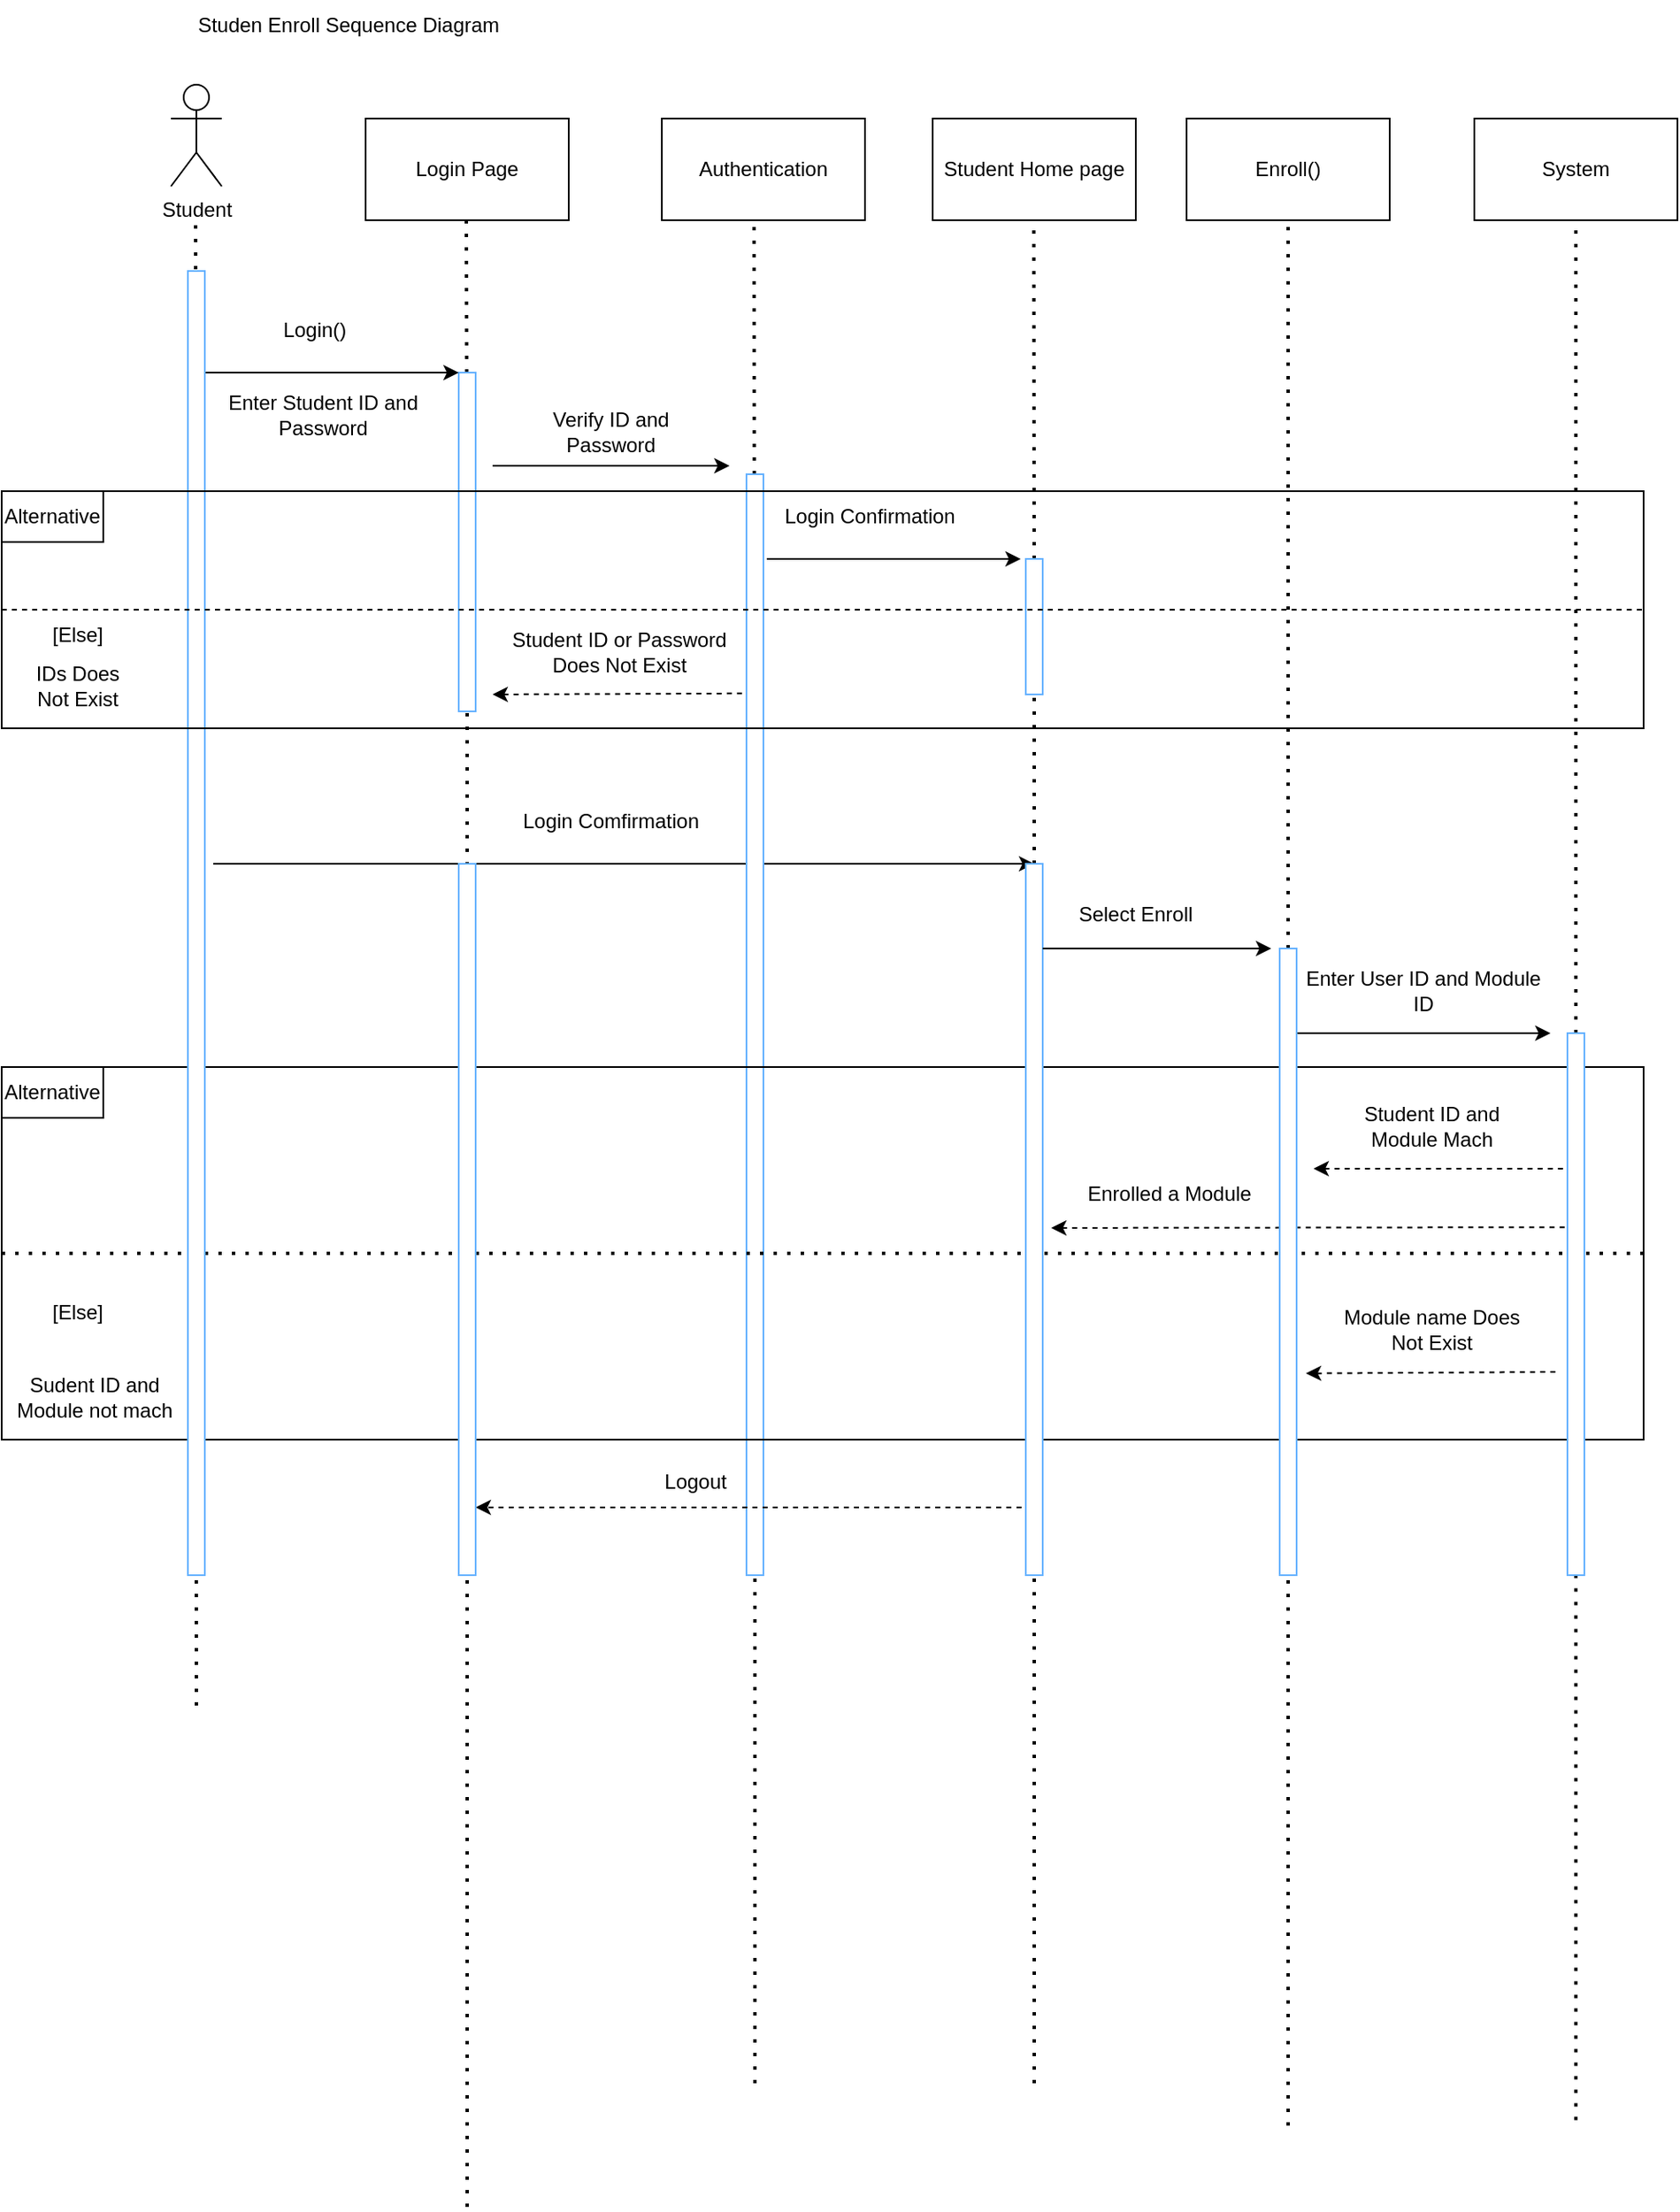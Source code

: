 <mxfile version="21.2.3" type="device" pages="5">
  <diagram name="Enroll" id="xxzLtaXDRnD9fequ-c46">
    <mxGraphModel dx="2109" dy="692" grid="1" gridSize="10" guides="1" tooltips="1" connect="1" arrows="1" fold="1" page="1" pageScale="1" pageWidth="827" pageHeight="1169" math="0" shadow="0">
      <root>
        <mxCell id="0" />
        <mxCell id="1" parent="0" />
        <mxCell id="RNL2PogfXzlN8jS1zxcv-1" value="Student" style="shape=umlActor;verticalLabelPosition=bottom;verticalAlign=top;html=1;outlineConnect=0;" parent="1" vertex="1">
          <mxGeometry x="40" y="210" width="30" height="60" as="geometry" />
        </mxCell>
        <mxCell id="SssOkWy-ncf-U2eQswuo-29" value="Studen Enroll Sequence Diagram" style="text;html=1;strokeColor=none;fillColor=none;align=center;verticalAlign=middle;whiteSpace=wrap;rounded=0;" vertex="1" parent="1">
          <mxGeometry x="15" y="160" width="260" height="30" as="geometry" />
        </mxCell>
        <mxCell id="SssOkWy-ncf-U2eQswuo-31" value="Login()" style="text;html=1;strokeColor=none;fillColor=none;align=center;verticalAlign=middle;whiteSpace=wrap;rounded=0;" vertex="1" parent="1">
          <mxGeometry x="95" y="340" width="60" height="30" as="geometry" />
        </mxCell>
        <mxCell id="SssOkWy-ncf-U2eQswuo-32" value="Login Page" style="rounded=0;whiteSpace=wrap;html=1;" vertex="1" parent="1">
          <mxGeometry x="155" y="230" width="120" height="60" as="geometry" />
        </mxCell>
        <mxCell id="SssOkWy-ncf-U2eQswuo-34" value="Authentication" style="rounded=0;whiteSpace=wrap;html=1;" vertex="1" parent="1">
          <mxGeometry x="330" y="230" width="120" height="60" as="geometry" />
        </mxCell>
        <mxCell id="SssOkWy-ncf-U2eQswuo-39" value="" style="endArrow=classic;html=1;rounded=0;exitX=1;exitY=0.25;exitDx=0;exitDy=0;" edge="1" parent="1">
          <mxGeometry width="50" height="50" relative="1" as="geometry">
            <mxPoint x="392" y="490" as="sourcePoint" />
            <mxPoint x="542" y="490" as="targetPoint" />
          </mxGeometry>
        </mxCell>
        <mxCell id="SssOkWy-ncf-U2eQswuo-40" value="" style="endArrow=classic;html=1;rounded=0;" edge="1" parent="1">
          <mxGeometry width="50" height="50" relative="1" as="geometry">
            <mxPoint x="230" y="435" as="sourcePoint" />
            <mxPoint x="370" y="435" as="targetPoint" />
          </mxGeometry>
        </mxCell>
        <mxCell id="SssOkWy-ncf-U2eQswuo-41" value="" style="endArrow=classic;html=1;rounded=0;exitX=1;exitY=0.25;exitDx=0;exitDy=0;" edge="1" parent="1">
          <mxGeometry width="50" height="50" relative="1" as="geometry">
            <mxPoint x="65" y="670" as="sourcePoint" />
            <mxPoint x="550" y="670" as="targetPoint" />
          </mxGeometry>
        </mxCell>
        <mxCell id="SssOkWy-ncf-U2eQswuo-44" value="" style="endArrow=classic;html=1;rounded=0;exitX=1;exitY=0.25;exitDx=0;exitDy=0;" edge="1" parent="1">
          <mxGeometry width="50" height="50" relative="1" as="geometry">
            <mxPoint x="705" y="770" as="sourcePoint" />
            <mxPoint x="855" y="770" as="targetPoint" />
          </mxGeometry>
        </mxCell>
        <mxCell id="SssOkWy-ncf-U2eQswuo-45" value="Login Comfirmation" style="text;html=1;strokeColor=none;fillColor=none;align=center;verticalAlign=middle;whiteSpace=wrap;rounded=0;" vertex="1" parent="1">
          <mxGeometry x="235" y="630" width="130" height="30" as="geometry" />
        </mxCell>
        <mxCell id="SssOkWy-ncf-U2eQswuo-46" value="Student ID or Password Does Not Exist" style="text;html=1;strokeColor=none;fillColor=none;align=center;verticalAlign=middle;whiteSpace=wrap;rounded=0;" vertex="1" parent="1">
          <mxGeometry x="240" y="530" width="130" height="30" as="geometry" />
        </mxCell>
        <mxCell id="SssOkWy-ncf-U2eQswuo-47" value="Enter Student ID and Password" style="text;html=1;strokeColor=none;fillColor=none;align=center;verticalAlign=middle;whiteSpace=wrap;rounded=0;" vertex="1" parent="1">
          <mxGeometry x="60" y="390" width="140" height="30" as="geometry" />
        </mxCell>
        <mxCell id="SssOkWy-ncf-U2eQswuo-48" value="Module name Does Not Exist" style="text;html=1;strokeColor=none;fillColor=none;align=center;verticalAlign=middle;whiteSpace=wrap;rounded=0;" vertex="1" parent="1">
          <mxGeometry x="725" y="930" width="120" height="30" as="geometry" />
        </mxCell>
        <mxCell id="SssOkWy-ncf-U2eQswuo-51" value="Student ID and Module Mach" style="text;html=1;strokeColor=none;fillColor=none;align=center;verticalAlign=middle;whiteSpace=wrap;rounded=0;" vertex="1" parent="1">
          <mxGeometry x="730" y="810" width="110" height="30" as="geometry" />
        </mxCell>
        <mxCell id="SssOkWy-ncf-U2eQswuo-52" value="Enter User ID and Module ID" style="text;html=1;strokeColor=none;fillColor=none;align=center;verticalAlign=middle;whiteSpace=wrap;rounded=0;" vertex="1" parent="1">
          <mxGeometry x="705" y="730" width="150" height="30" as="geometry" />
        </mxCell>
        <mxCell id="SssOkWy-ncf-U2eQswuo-54" value="Student Home page" style="rounded=0;whiteSpace=wrap;html=1;" vertex="1" parent="1">
          <mxGeometry x="490" y="230" width="120" height="60" as="geometry" />
        </mxCell>
        <mxCell id="SssOkWy-ncf-U2eQswuo-62" value="" style="endArrow=none;html=1;rounded=0;dashed=1;endFill=0;startArrow=classic;startFill=1;" edge="1" parent="1">
          <mxGeometry width="50" height="50" relative="1" as="geometry">
            <mxPoint x="715" y="850" as="sourcePoint" />
            <mxPoint x="865" y="850" as="targetPoint" />
          </mxGeometry>
        </mxCell>
        <mxCell id="SssOkWy-ncf-U2eQswuo-73" value="" style="endArrow=none;dashed=1;html=1;dashPattern=1 3;strokeWidth=2;rounded=0;" edge="1" parent="1" source="SssOkWy-ncf-U2eQswuo-27">
          <mxGeometry width="50" height="50" relative="1" as="geometry">
            <mxPoint x="215" y="1128" as="sourcePoint" />
            <mxPoint x="214.5" y="290" as="targetPoint" />
          </mxGeometry>
        </mxCell>
        <mxCell id="SssOkWy-ncf-U2eQswuo-75" value="" style="endArrow=none;dashed=1;html=1;dashPattern=1 3;strokeWidth=2;rounded=0;" edge="1" parent="1" source="SssOkWy-ncf-U2eQswuo-26">
          <mxGeometry width="50" height="50" relative="1" as="geometry">
            <mxPoint x="385" y="1128" as="sourcePoint" />
            <mxPoint x="384.5" y="290" as="targetPoint" />
          </mxGeometry>
        </mxCell>
        <mxCell id="SssOkWy-ncf-U2eQswuo-80" value="" style="endArrow=none;dashed=1;html=1;dashPattern=1 3;strokeWidth=2;rounded=0;" edge="1" parent="1" source="SssOkWy-ncf-U2eQswuo-25">
          <mxGeometry width="50" height="50" relative="1" as="geometry">
            <mxPoint x="550.25" y="1128" as="sourcePoint" />
            <mxPoint x="549.75" y="290" as="targetPoint" />
          </mxGeometry>
        </mxCell>
        <mxCell id="SssOkWy-ncf-U2eQswuo-82" value="" style="endArrow=none;dashed=1;html=1;dashPattern=1 3;strokeWidth=2;rounded=0;" edge="1" parent="1">
          <mxGeometry width="50" height="50" relative="1" as="geometry">
            <mxPoint x="55" y="1166.957" as="sourcePoint" />
            <mxPoint x="54.57" y="290" as="targetPoint" />
          </mxGeometry>
        </mxCell>
        <mxCell id="SssOkWy-ncf-U2eQswuo-83" value="" style="endArrow=none;dashed=1;html=1;dashPattern=1 3;strokeWidth=2;rounded=0;" edge="1" parent="1" target="SssOkWy-ncf-U2eQswuo-27">
          <mxGeometry width="50" height="50" relative="1" as="geometry">
            <mxPoint x="215" y="1463" as="sourcePoint" />
            <mxPoint x="214.5" y="620" as="targetPoint" />
          </mxGeometry>
        </mxCell>
        <mxCell id="SssOkWy-ncf-U2eQswuo-27" value="" style="rounded=0;whiteSpace=wrap;html=1;strokeColor=#66B2FF;" vertex="1" parent="1">
          <mxGeometry x="210" y="380" width="10" height="200" as="geometry" />
        </mxCell>
        <mxCell id="SssOkWy-ncf-U2eQswuo-85" value="" style="endArrow=none;dashed=1;html=1;dashPattern=1 3;strokeWidth=2;rounded=0;" edge="1" parent="1" target="SssOkWy-ncf-U2eQswuo-26">
          <mxGeometry width="50" height="50" relative="1" as="geometry">
            <mxPoint x="385" y="1390" as="sourcePoint" />
            <mxPoint x="384.5" y="810" as="targetPoint" />
          </mxGeometry>
        </mxCell>
        <mxCell id="SssOkWy-ncf-U2eQswuo-26" value="" style="rounded=0;whiteSpace=wrap;html=1;strokeColor=#66B2FF;" vertex="1" parent="1">
          <mxGeometry x="380" y="440" width="10" height="650" as="geometry" />
        </mxCell>
        <mxCell id="SssOkWy-ncf-U2eQswuo-86" value="" style="endArrow=none;dashed=1;html=1;dashPattern=1 3;strokeWidth=2;rounded=0;" edge="1" parent="1" source="SssOkWy-ncf-U2eQswuo-21" target="SssOkWy-ncf-U2eQswuo-25">
          <mxGeometry width="50" height="50" relative="1" as="geometry">
            <mxPoint x="550" y="1390" as="sourcePoint" />
            <mxPoint x="549.75" y="810" as="targetPoint" />
          </mxGeometry>
        </mxCell>
        <mxCell id="SssOkWy-ncf-U2eQswuo-25" value="" style="rounded=0;whiteSpace=wrap;html=1;strokeColor=#66B2FF;" vertex="1" parent="1">
          <mxGeometry x="545" y="490" width="10" height="80" as="geometry" />
        </mxCell>
        <mxCell id="SssOkWy-ncf-U2eQswuo-94" value="" style="endArrow=classic;html=1;rounded=0;exitX=1;exitY=0.25;exitDx=0;exitDy=0;" edge="1" parent="1">
          <mxGeometry width="50" height="50" relative="1" as="geometry">
            <mxPoint x="60" y="380" as="sourcePoint" />
            <mxPoint x="210" y="380" as="targetPoint" />
          </mxGeometry>
        </mxCell>
        <mxCell id="SssOkWy-ncf-U2eQswuo-95" value="" style="rounded=0;whiteSpace=wrap;html=1;fillColor=none;" vertex="1" parent="1">
          <mxGeometry x="-60" y="790" width="970" height="220" as="geometry" />
        </mxCell>
        <mxCell id="SssOkWy-ncf-U2eQswuo-96" value="Alternative" style="text;html=1;strokeColor=default;fillColor=none;align=center;verticalAlign=middle;whiteSpace=wrap;rounded=0;strokeWidth=1;" vertex="1" parent="1">
          <mxGeometry x="-60" y="790" width="60" height="30" as="geometry" />
        </mxCell>
        <mxCell id="SssOkWy-ncf-U2eQswuo-97" value="" style="endArrow=none;dashed=1;html=1;dashPattern=1 3;strokeWidth=2;rounded=0;exitX=0;exitY=0.5;exitDx=0;exitDy=0;entryX=1;entryY=0.5;entryDx=0;entryDy=0;" edge="1" parent="1" source="SssOkWy-ncf-U2eQswuo-95" target="SssOkWy-ncf-U2eQswuo-95">
          <mxGeometry width="50" height="50" relative="1" as="geometry">
            <mxPoint x="-110" y="940" as="sourcePoint" />
            <mxPoint x="-60" y="890" as="targetPoint" />
          </mxGeometry>
        </mxCell>
        <mxCell id="SssOkWy-ncf-U2eQswuo-98" value="[Else]" style="text;html=1;strokeColor=none;fillColor=none;align=center;verticalAlign=middle;whiteSpace=wrap;rounded=0;" vertex="1" parent="1">
          <mxGeometry x="-45" y="920" width="60" height="30" as="geometry" />
        </mxCell>
        <mxCell id="SssOkWy-ncf-U2eQswuo-99" value="Sudent ID and Module not mach" style="text;html=1;strokeColor=none;fillColor=none;align=center;verticalAlign=middle;whiteSpace=wrap;rounded=0;" vertex="1" parent="1">
          <mxGeometry x="-60" y="970" width="110" height="30" as="geometry" />
        </mxCell>
        <mxCell id="SssOkWy-ncf-U2eQswuo-100" value="" style="endArrow=none;html=1;rounded=0;dashed=1;endFill=0;startArrow=classic;startFill=1;" edge="1" parent="1">
          <mxGeometry width="50" height="50" relative="1" as="geometry">
            <mxPoint x="710.5" y="970.87" as="sourcePoint" />
            <mxPoint x="859.5" y="970" as="targetPoint" />
          </mxGeometry>
        </mxCell>
        <mxCell id="SssOkWy-ncf-U2eQswuo-28" value="" style="rounded=0;whiteSpace=wrap;html=1;strokeColor=#66B2FF;" vertex="1" parent="1">
          <mxGeometry x="50" y="320" width="10" height="770" as="geometry" />
        </mxCell>
        <mxCell id="SssOkWy-ncf-U2eQswuo-103" value="" style="rounded=0;whiteSpace=wrap;html=1;fillColor=none;" vertex="1" parent="1">
          <mxGeometry x="-60" y="450" width="970" height="140" as="geometry" />
        </mxCell>
        <mxCell id="SssOkWy-ncf-U2eQswuo-104" value="Alternative" style="text;html=1;strokeColor=default;fillColor=none;align=center;verticalAlign=middle;whiteSpace=wrap;rounded=0;strokeWidth=1;" vertex="1" parent="1">
          <mxGeometry x="-60" y="450" width="60" height="30" as="geometry" />
        </mxCell>
        <mxCell id="SssOkWy-ncf-U2eQswuo-106" value="" style="endArrow=none;html=1;rounded=0;dashed=1;endFill=0;startArrow=classic;startFill=1;" edge="1" parent="1">
          <mxGeometry width="50" height="50" relative="1" as="geometry">
            <mxPoint x="230" y="570" as="sourcePoint" />
            <mxPoint x="380" y="569.38" as="targetPoint" />
          </mxGeometry>
        </mxCell>
        <mxCell id="SssOkWy-ncf-U2eQswuo-107" value="" style="endArrow=none;html=1;rounded=0;dashed=1;endFill=0;startArrow=classic;startFill=1;" edge="1" parent="1">
          <mxGeometry width="50" height="50" relative="1" as="geometry">
            <mxPoint x="560" y="885" as="sourcePoint" />
            <mxPoint x="865" y="884.57" as="targetPoint" />
          </mxGeometry>
        </mxCell>
        <mxCell id="SssOkWy-ncf-U2eQswuo-109" value="IDs Does Not Exist" style="text;html=1;strokeColor=none;fillColor=none;align=center;verticalAlign=middle;whiteSpace=wrap;rounded=0;" vertex="1" parent="1">
          <mxGeometry x="-45" y="550" width="60" height="30" as="geometry" />
        </mxCell>
        <mxCell id="SssOkWy-ncf-U2eQswuo-110" value="Enrolled a Module" style="text;html=1;strokeColor=none;fillColor=none;align=center;verticalAlign=middle;whiteSpace=wrap;rounded=0;" vertex="1" parent="1">
          <mxGeometry x="565" y="850" width="130" height="30" as="geometry" />
        </mxCell>
        <mxCell id="SNcQ9O4WUl9tKCfKKQTt-1" value="Enroll()" style="rounded=0;whiteSpace=wrap;html=1;" vertex="1" parent="1">
          <mxGeometry x="640" y="230" width="120" height="60" as="geometry" />
        </mxCell>
        <mxCell id="SNcQ9O4WUl9tKCfKKQTt-4" value="Login Confirmation" style="text;html=1;strokeColor=none;fillColor=none;align=center;verticalAlign=middle;whiteSpace=wrap;rounded=0;" vertex="1" parent="1">
          <mxGeometry x="400" y="450" width="106" height="30" as="geometry" />
        </mxCell>
        <mxCell id="SNcQ9O4WUl9tKCfKKQTt-5" value="Verify ID and Password" style="text;html=1;strokeColor=none;fillColor=none;align=center;verticalAlign=middle;whiteSpace=wrap;rounded=0;" vertex="1" parent="1">
          <mxGeometry x="250" y="400" width="100" height="30" as="geometry" />
        </mxCell>
        <mxCell id="SNcQ9O4WUl9tKCfKKQTt-7" value="" style="endArrow=none;dashed=1;html=1;rounded=0;exitX=0;exitY=0.5;exitDx=0;exitDy=0;entryX=1;entryY=0.5;entryDx=0;entryDy=0;" edge="1" parent="1" source="SssOkWy-ncf-U2eQswuo-103" target="SssOkWy-ncf-U2eQswuo-103">
          <mxGeometry width="50" height="50" relative="1" as="geometry">
            <mxPoint x="380" y="490" as="sourcePoint" />
            <mxPoint x="430" y="440" as="targetPoint" />
          </mxGeometry>
        </mxCell>
        <mxCell id="SNcQ9O4WUl9tKCfKKQTt-8" value="[Else]" style="text;html=1;strokeColor=none;fillColor=none;align=center;verticalAlign=middle;whiteSpace=wrap;rounded=0;" vertex="1" parent="1">
          <mxGeometry x="-45" y="520" width="60" height="30" as="geometry" />
        </mxCell>
        <mxCell id="SNcQ9O4WUl9tKCfKKQTt-9" value="" style="endArrow=none;dashed=1;html=1;dashPattern=1 3;strokeWidth=2;rounded=0;" edge="1" parent="1" target="SssOkWy-ncf-U2eQswuo-21">
          <mxGeometry width="50" height="50" relative="1" as="geometry">
            <mxPoint x="550" y="1390" as="sourcePoint" />
            <mxPoint x="550" y="570" as="targetPoint" />
          </mxGeometry>
        </mxCell>
        <mxCell id="SssOkWy-ncf-U2eQswuo-21" value="" style="rounded=0;whiteSpace=wrap;html=1;strokeColor=#66B2FF;" vertex="1" parent="1">
          <mxGeometry x="545" y="670" width="10" height="420" as="geometry" />
        </mxCell>
        <mxCell id="SNcQ9O4WUl9tKCfKKQTt-12" value="" style="endArrow=classic;html=1;rounded=0;exitX=1;exitY=0.25;exitDx=0;exitDy=0;" edge="1" parent="1">
          <mxGeometry width="50" height="50" relative="1" as="geometry">
            <mxPoint x="555" y="720" as="sourcePoint" />
            <mxPoint x="690" y="720" as="targetPoint" />
          </mxGeometry>
        </mxCell>
        <mxCell id="SNcQ9O4WUl9tKCfKKQTt-13" value="" style="endArrow=none;dashed=1;html=1;dashPattern=1 3;strokeWidth=2;rounded=0;" edge="1" parent="1" source="SssOkWy-ncf-U2eQswuo-20">
          <mxGeometry width="50" height="50" relative="1" as="geometry">
            <mxPoint x="700" y="1415" as="sourcePoint" />
            <mxPoint x="700" y="290" as="targetPoint" />
          </mxGeometry>
        </mxCell>
        <mxCell id="SNcQ9O4WUl9tKCfKKQTt-14" value="Select Enroll" style="text;html=1;strokeColor=none;fillColor=none;align=center;verticalAlign=middle;whiteSpace=wrap;rounded=0;" vertex="1" parent="1">
          <mxGeometry x="560" y="685" width="100" height="30" as="geometry" />
        </mxCell>
        <mxCell id="SNcQ9O4WUl9tKCfKKQTt-15" value="" style="endArrow=none;dashed=1;html=1;dashPattern=1 3;strokeWidth=2;rounded=0;" edge="1" parent="1" target="SssOkWy-ncf-U2eQswuo-20">
          <mxGeometry width="50" height="50" relative="1" as="geometry">
            <mxPoint x="700" y="1415" as="sourcePoint" />
            <mxPoint x="700" y="290" as="targetPoint" />
          </mxGeometry>
        </mxCell>
        <mxCell id="SssOkWy-ncf-U2eQswuo-20" value="" style="rounded=0;whiteSpace=wrap;html=1;strokeColor=#66B2FF;" vertex="1" parent="1">
          <mxGeometry x="695" y="720" width="10" height="370" as="geometry" />
        </mxCell>
        <mxCell id="SNcQ9O4WUl9tKCfKKQTt-16" value="System" style="rounded=0;whiteSpace=wrap;html=1;" vertex="1" parent="1">
          <mxGeometry x="810" y="230" width="120" height="60" as="geometry" />
        </mxCell>
        <mxCell id="SNcQ9O4WUl9tKCfKKQTt-17" value="" style="endArrow=none;dashed=1;html=1;dashPattern=1 3;strokeWidth=2;rounded=0;" edge="1" parent="1" source="SssOkWy-ncf-U2eQswuo-19">
          <mxGeometry width="50" height="50" relative="1" as="geometry">
            <mxPoint x="870" y="1411.739" as="sourcePoint" />
            <mxPoint x="870.0" y="290" as="targetPoint" />
          </mxGeometry>
        </mxCell>
        <mxCell id="SNcQ9O4WUl9tKCfKKQTt-19" value="" style="endArrow=none;dashed=1;html=1;dashPattern=1 3;strokeWidth=2;rounded=0;" edge="1" parent="1" target="SssOkWy-ncf-U2eQswuo-19">
          <mxGeometry width="50" height="50" relative="1" as="geometry">
            <mxPoint x="870" y="1411.739" as="sourcePoint" />
            <mxPoint x="870.0" y="290" as="targetPoint" />
          </mxGeometry>
        </mxCell>
        <mxCell id="SssOkWy-ncf-U2eQswuo-19" value="" style="rounded=0;whiteSpace=wrap;html=1;strokeColor=#66B2FF;" vertex="1" parent="1">
          <mxGeometry x="865" y="770" width="10" height="320" as="geometry" />
        </mxCell>
        <mxCell id="tAFwdzhE1N6mhf7gwYLq-1" value="" style="endArrow=classic;html=1;rounded=0;dashed=1;" edge="1" parent="1">
          <mxGeometry width="50" height="50" relative="1" as="geometry">
            <mxPoint x="542.5" y="1050" as="sourcePoint" />
            <mxPoint x="220" y="1050" as="targetPoint" />
          </mxGeometry>
        </mxCell>
        <mxCell id="tAFwdzhE1N6mhf7gwYLq-3" value="Logout" style="text;html=1;strokeColor=none;fillColor=none;align=center;verticalAlign=middle;whiteSpace=wrap;rounded=0;" vertex="1" parent="1">
          <mxGeometry x="320" y="1020" width="60" height="30" as="geometry" />
        </mxCell>
        <mxCell id="PYF2iyPrj36EDB2WlSxa-1" value="" style="rounded=0;whiteSpace=wrap;html=1;strokeColor=#66B2FF;" vertex="1" parent="1">
          <mxGeometry x="210" y="670" width="10" height="420" as="geometry" />
        </mxCell>
      </root>
    </mxGraphModel>
  </diagram>
  <diagram id="89Pdwkr4UDAHVewR4vLt" name="Uploadmat">
    <mxGraphModel dx="2301" dy="-373" grid="1" gridSize="10" guides="1" tooltips="1" connect="1" arrows="1" fold="1" page="1" pageScale="1" pageWidth="827" pageHeight="1169" math="0" shadow="0">
      <root>
        <mxCell id="0" />
        <mxCell id="1" parent="0" />
        <mxCell id="LHXqwzkT88k6Q6CaXvlc-53" value="Lecturer" style="shape=umlActor;verticalLabelPosition=bottom;verticalAlign=top;html=1;outlineConnect=0;" vertex="1" parent="1">
          <mxGeometry x="-110" y="1600" width="30" height="60" as="geometry" />
        </mxCell>
        <mxCell id="LHXqwzkT88k6Q6CaXvlc-60" value="Lecturer Upload Material Sequence Diagram" style="text;html=1;strokeColor=none;fillColor=none;align=center;verticalAlign=middle;whiteSpace=wrap;rounded=0;" vertex="1" parent="1">
          <mxGeometry x="-135" y="1550" width="345" height="30" as="geometry" />
        </mxCell>
        <mxCell id="LHXqwzkT88k6Q6CaXvlc-61" value="Login()" style="text;html=1;strokeColor=none;fillColor=none;align=center;verticalAlign=middle;whiteSpace=wrap;rounded=0;" vertex="1" parent="1">
          <mxGeometry x="-55" y="1730" width="60" height="30" as="geometry" />
        </mxCell>
        <mxCell id="LHXqwzkT88k6Q6CaXvlc-62" value="Login Page" style="rounded=0;whiteSpace=wrap;html=1;" vertex="1" parent="1">
          <mxGeometry x="5" y="1620" width="120" height="60" as="geometry" />
        </mxCell>
        <mxCell id="LHXqwzkT88k6Q6CaXvlc-63" value="Authentication" style="rounded=0;whiteSpace=wrap;html=1;" vertex="1" parent="1">
          <mxGeometry x="180" y="1620" width="120" height="60" as="geometry" />
        </mxCell>
        <mxCell id="LHXqwzkT88k6Q6CaXvlc-64" value="" style="endArrow=classic;html=1;rounded=0;exitX=1;exitY=0.25;exitDx=0;exitDy=0;" edge="1" parent="1">
          <mxGeometry width="50" height="50" relative="1" as="geometry">
            <mxPoint x="565" y="1975" as="sourcePoint" />
            <mxPoint x="720" y="1975" as="targetPoint" />
          </mxGeometry>
        </mxCell>
        <mxCell id="LHXqwzkT88k6Q6CaXvlc-65" value="" style="endArrow=classic;html=1;rounded=0;exitX=1;exitY=0.25;exitDx=0;exitDy=0;" edge="1" parent="1">
          <mxGeometry width="50" height="50" relative="1" as="geometry">
            <mxPoint x="400" y="1940" as="sourcePoint" />
            <mxPoint x="550" y="1940" as="targetPoint" />
          </mxGeometry>
        </mxCell>
        <mxCell id="LHXqwzkT88k6Q6CaXvlc-66" value="" style="endArrow=classic;html=1;rounded=0;exitX=1;exitY=0.25;exitDx=0;exitDy=0;" edge="1" parent="1">
          <mxGeometry width="50" height="50" relative="1" as="geometry">
            <mxPoint x="70" y="1829.5" as="sourcePoint" />
            <mxPoint x="230" y="1830" as="targetPoint" />
          </mxGeometry>
        </mxCell>
        <mxCell id="LHXqwzkT88k6Q6CaXvlc-67" value="" style="endArrow=classic;html=1;rounded=0;exitX=1;exitY=0.25;exitDx=0;exitDy=0;" edge="1" parent="1">
          <mxGeometry width="50" height="50" relative="1" as="geometry">
            <mxPoint x="235" y="1890" as="sourcePoint" />
            <mxPoint x="395" y="1890" as="targetPoint" />
          </mxGeometry>
        </mxCell>
        <mxCell id="LHXqwzkT88k6Q6CaXvlc-68" value="Login Comfirmation" style="text;html=1;strokeColor=none;fillColor=none;align=center;verticalAlign=middle;whiteSpace=wrap;rounded=0;" vertex="1" parent="1">
          <mxGeometry x="240" y="1850" width="130" height="30" as="geometry" />
        </mxCell>
        <mxCell id="LHXqwzkT88k6Q6CaXvlc-69" value="Enter Lecturer ID and Password" style="text;html=1;strokeColor=none;fillColor=none;align=center;verticalAlign=middle;whiteSpace=wrap;rounded=0;" vertex="1" parent="1">
          <mxGeometry x="-90" y="1780" width="140" height="30" as="geometry" />
        </mxCell>
        <mxCell id="LHXqwzkT88k6Q6CaXvlc-70" value="Lecturer Home Page" style="rounded=0;whiteSpace=wrap;html=1;" vertex="1" parent="1">
          <mxGeometry x="340" y="1620" width="120" height="60" as="geometry" />
        </mxCell>
        <mxCell id="LHXqwzkT88k6Q6CaXvlc-71" value="UploadLectureMaterial()" style="rounded=0;whiteSpace=wrap;html=1;" vertex="1" parent="1">
          <mxGeometry x="480" y="1620" width="140" height="60" as="geometry" />
        </mxCell>
        <mxCell id="LHXqwzkT88k6Q6CaXvlc-72" value="System" style="rounded=0;whiteSpace=wrap;html=1;" vertex="1" parent="1">
          <mxGeometry x="660" y="1620" width="120" height="60" as="geometry" />
        </mxCell>
        <mxCell id="LHXqwzkT88k6Q6CaXvlc-74" value="" style="endArrow=none;html=1;rounded=0;dashed=1;endFill=0;startArrow=classic;startFill=1;" edge="1" parent="1">
          <mxGeometry width="50" height="50" relative="1" as="geometry">
            <mxPoint x="80" y="2337" as="sourcePoint" />
            <mxPoint x="390" y="2337" as="targetPoint" />
          </mxGeometry>
        </mxCell>
        <mxCell id="LHXqwzkT88k6Q6CaXvlc-75" value="" style="endArrow=none;html=1;rounded=0;dashed=1;endFill=0;startArrow=classic;startFill=1;" edge="1" parent="1">
          <mxGeometry width="50" height="50" relative="1" as="geometry">
            <mxPoint x="570" y="2210" as="sourcePoint" />
            <mxPoint x="720" y="2210" as="targetPoint" />
          </mxGeometry>
        </mxCell>
        <mxCell id="LHXqwzkT88k6Q6CaXvlc-76" value="" style="endArrow=none;dashed=1;html=1;dashPattern=1 3;strokeWidth=2;rounded=0;" edge="1" parent="1">
          <mxGeometry width="50" height="50" relative="1" as="geometry">
            <mxPoint x="65" y="2630" as="sourcePoint" />
            <mxPoint x="64.5" y="1680" as="targetPoint" />
          </mxGeometry>
        </mxCell>
        <mxCell id="LHXqwzkT88k6Q6CaXvlc-77" value="" style="endArrow=none;dashed=1;html=1;dashPattern=1 3;strokeWidth=2;rounded=0;" edge="1" parent="1" source="LHXqwzkT88k6Q6CaXvlc-89">
          <mxGeometry width="50" height="50" relative="1" as="geometry">
            <mxPoint x="235" y="2518" as="sourcePoint" />
            <mxPoint x="234.5" y="1680" as="targetPoint" />
          </mxGeometry>
        </mxCell>
        <mxCell id="LHXqwzkT88k6Q6CaXvlc-78" value="" style="endArrow=none;dashed=1;html=1;dashPattern=1 3;strokeWidth=2;rounded=0;" edge="1" parent="1">
          <mxGeometry width="50" height="50" relative="1" as="geometry">
            <mxPoint x="720" y="2630" as="sourcePoint" />
            <mxPoint x="719.58" y="1680" as="targetPoint" />
          </mxGeometry>
        </mxCell>
        <mxCell id="LHXqwzkT88k6Q6CaXvlc-79" value="" style="endArrow=none;dashed=1;html=1;dashPattern=1 3;strokeWidth=2;rounded=0;" edge="1" parent="1" source="LHXqwzkT88k6Q6CaXvlc-95">
          <mxGeometry width="50" height="50" relative="1" as="geometry">
            <mxPoint x="400" y="2531.176" as="sourcePoint" />
            <mxPoint x="399.75" y="1680" as="targetPoint" />
          </mxGeometry>
        </mxCell>
        <mxCell id="LHXqwzkT88k6Q6CaXvlc-80" value="" style="endArrow=none;dashed=1;html=1;dashPattern=1 3;strokeWidth=2;rounded=0;" edge="1" parent="1" source="LHXqwzkT88k6Q6CaXvlc-97">
          <mxGeometry width="50" height="50" relative="1" as="geometry">
            <mxPoint x="569.208" y="2440" as="sourcePoint" />
            <mxPoint x="559.17" y="1680" as="targetPoint" />
          </mxGeometry>
        </mxCell>
        <mxCell id="LHXqwzkT88k6Q6CaXvlc-81" value="" style="endArrow=none;dashed=1;html=1;dashPattern=1 3;strokeWidth=2;rounded=0;" edge="1" parent="1">
          <mxGeometry width="50" height="50" relative="1" as="geometry">
            <mxPoint x="-95" y="2634.706" as="sourcePoint" />
            <mxPoint x="-95.43" y="1680" as="targetPoint" />
          </mxGeometry>
        </mxCell>
        <mxCell id="LHXqwzkT88k6Q6CaXvlc-82" value="" style="endArrow=none;dashed=1;html=1;dashPattern=1 3;strokeWidth=2;rounded=0;" edge="1" parent="1" target="LHXqwzkT88k6Q6CaXvlc-83">
          <mxGeometry width="50" height="50" relative="1" as="geometry">
            <mxPoint x="65" y="1970" as="sourcePoint" />
            <mxPoint x="64.5" y="2010" as="targetPoint" />
          </mxGeometry>
        </mxCell>
        <mxCell id="LHXqwzkT88k6Q6CaXvlc-83" value="" style="rounded=0;whiteSpace=wrap;html=1;strokeColor=#66B2FF;" vertex="1" parent="1">
          <mxGeometry x="60" y="1770" width="10" height="610" as="geometry" />
        </mxCell>
        <mxCell id="LHXqwzkT88k6Q6CaXvlc-84" value="" style="endArrow=classic;html=1;rounded=0;exitX=1;exitY=0.25;exitDx=0;exitDy=0;" edge="1" parent="1">
          <mxGeometry width="50" height="50" relative="1" as="geometry">
            <mxPoint x="-90" y="1770" as="sourcePoint" />
            <mxPoint x="60" y="1770" as="targetPoint" />
          </mxGeometry>
        </mxCell>
        <mxCell id="LHXqwzkT88k6Q6CaXvlc-85" value="" style="rounded=0;whiteSpace=wrap;html=1;strokeColor=#66B2FF;" vertex="1" parent="1">
          <mxGeometry x="-100" y="1710" width="10" height="670" as="geometry" />
        </mxCell>
        <mxCell id="LHXqwzkT88k6Q6CaXvlc-86" value="" style="endArrow=none;html=1;rounded=0;dashed=1;endFill=0;startArrow=classic;startFill=1;" edge="1" parent="1">
          <mxGeometry width="50" height="50" relative="1" as="geometry">
            <mxPoint x="250" y="2080" as="sourcePoint" />
            <mxPoint x="720" y="2080" as="targetPoint" />
          </mxGeometry>
        </mxCell>
        <mxCell id="LHXqwzkT88k6Q6CaXvlc-87" value="Verify ID and Password" style="text;html=1;strokeColor=none;fillColor=none;align=center;verticalAlign=middle;whiteSpace=wrap;rounded=0;" vertex="1" parent="1">
          <mxGeometry x="70" y="1790" width="110" height="30" as="geometry" />
        </mxCell>
        <mxCell id="LHXqwzkT88k6Q6CaXvlc-88" value="" style="endArrow=none;dashed=1;html=1;dashPattern=1 3;strokeWidth=2;rounded=0;" edge="1" parent="1" target="LHXqwzkT88k6Q6CaXvlc-89">
          <mxGeometry width="50" height="50" relative="1" as="geometry">
            <mxPoint x="235" y="2640" as="sourcePoint" />
            <mxPoint x="234.5" y="1680" as="targetPoint" />
          </mxGeometry>
        </mxCell>
        <mxCell id="LHXqwzkT88k6Q6CaXvlc-89" value="" style="rounded=0;whiteSpace=wrap;html=1;strokeColor=#66B2FF;" vertex="1" parent="1">
          <mxGeometry x="230" y="1830" width="10" height="550" as="geometry" />
        </mxCell>
        <mxCell id="LHXqwzkT88k6Q6CaXvlc-90" value="Select Upload Lecture Material" style="text;html=1;strokeColor=none;fillColor=none;align=center;verticalAlign=middle;whiteSpace=wrap;rounded=0;" vertex="1" parent="1">
          <mxGeometry x="420" y="1900" width="120" height="30" as="geometry" />
        </mxCell>
        <mxCell id="LHXqwzkT88k6Q6CaXvlc-91" value="Upload Material(s)" style="text;html=1;strokeColor=none;fillColor=none;align=center;verticalAlign=middle;whiteSpace=wrap;rounded=0;" vertex="1" parent="1">
          <mxGeometry x="560" y="1940" width="160" height="30" as="geometry" />
        </mxCell>
        <mxCell id="LHXqwzkT88k6Q6CaXvlc-92" value="" style="endArrow=none;html=1;rounded=0;exitX=1;exitY=0.25;exitDx=0;exitDy=0;startArrow=classic;startFill=1;endFill=0;dashed=1;" edge="1" parent="1">
          <mxGeometry width="50" height="50" relative="1" as="geometry">
            <mxPoint x="565" y="2060" as="sourcePoint" />
            <mxPoint x="725" y="2060" as="targetPoint" />
          </mxGeometry>
        </mxCell>
        <mxCell id="LHXqwzkT88k6Q6CaXvlc-93" value="Material(s) Uploaded" style="text;html=1;strokeColor=none;fillColor=none;align=center;verticalAlign=middle;whiteSpace=wrap;rounded=0;" vertex="1" parent="1">
          <mxGeometry x="587" y="2020" width="120" height="30" as="geometry" />
        </mxCell>
        <mxCell id="LHXqwzkT88k6Q6CaXvlc-94" value="" style="endArrow=none;dashed=1;html=1;dashPattern=1 3;strokeWidth=2;rounded=0;" edge="1" parent="1" target="LHXqwzkT88k6Q6CaXvlc-95">
          <mxGeometry width="50" height="50" relative="1" as="geometry">
            <mxPoint x="400" y="2630" as="sourcePoint" />
            <mxPoint x="399.75" y="1680" as="targetPoint" />
          </mxGeometry>
        </mxCell>
        <mxCell id="LHXqwzkT88k6Q6CaXvlc-95" value="" style="rounded=0;whiteSpace=wrap;html=1;strokeColor=#66B2FF;" vertex="1" parent="1">
          <mxGeometry x="395" y="1890" width="10" height="490" as="geometry" />
        </mxCell>
        <mxCell id="LHXqwzkT88k6Q6CaXvlc-96" value="" style="endArrow=none;dashed=1;html=1;dashPattern=1 3;strokeWidth=2;rounded=0;" edge="1" parent="1" target="LHXqwzkT88k6Q6CaXvlc-97">
          <mxGeometry width="50" height="50" relative="1" as="geometry">
            <mxPoint x="560" y="2630" as="sourcePoint" />
            <mxPoint x="559.17" y="1680" as="targetPoint" />
          </mxGeometry>
        </mxCell>
        <mxCell id="LHXqwzkT88k6Q6CaXvlc-97" value="" style="rounded=0;whiteSpace=wrap;html=1;strokeColor=#66B2FF;" vertex="1" parent="1">
          <mxGeometry x="555" y="1940" width="10" height="440" as="geometry" />
        </mxCell>
        <mxCell id="LHXqwzkT88k6Q6CaXvlc-98" value="" style="rounded=0;whiteSpace=wrap;html=1;fillColor=none;" vertex="1" parent="1">
          <mxGeometry x="-300" y="2000" width="1300" height="290" as="geometry" />
        </mxCell>
        <mxCell id="LHXqwzkT88k6Q6CaXvlc-99" value="Request Verified" style="text;html=1;strokeColor=none;fillColor=none;align=center;verticalAlign=middle;whiteSpace=wrap;rounded=0;" vertex="1" parent="1">
          <mxGeometry x="410" y="2050" width="120" height="30" as="geometry" />
        </mxCell>
        <mxCell id="LHXqwzkT88k6Q6CaXvlc-100" value="Alternative" style="text;html=1;strokeColor=default;fillColor=none;align=center;verticalAlign=middle;whiteSpace=wrap;rounded=0;" vertex="1" parent="1">
          <mxGeometry x="-300" y="2000" width="60" height="30" as="geometry" />
        </mxCell>
        <mxCell id="LHXqwzkT88k6Q6CaXvlc-101" value="" style="endArrow=none;dashed=1;html=1;dashPattern=1 3;strokeWidth=2;rounded=0;exitX=0;exitY=0.5;exitDx=0;exitDy=0;entryX=1;entryY=0.5;entryDx=0;entryDy=0;" edge="1" parent="1" source="LHXqwzkT88k6Q6CaXvlc-98" target="LHXqwzkT88k6Q6CaXvlc-98">
          <mxGeometry width="50" height="50" relative="1" as="geometry">
            <mxPoint x="250" y="2100" as="sourcePoint" />
            <mxPoint x="300" y="2050" as="targetPoint" />
          </mxGeometry>
        </mxCell>
        <mxCell id="LHXqwzkT88k6Q6CaXvlc-102" value="[Else]" style="text;html=1;strokeColor=none;fillColor=none;align=center;verticalAlign=middle;whiteSpace=wrap;rounded=0;" vertex="1" parent="1">
          <mxGeometry x="-280" y="2160" width="60" height="30" as="geometry" />
        </mxCell>
        <mxCell id="LHXqwzkT88k6Q6CaXvlc-103" value="Unavailable Material Type" style="text;html=1;strokeColor=none;fillColor=none;align=center;verticalAlign=middle;whiteSpace=wrap;rounded=0;" vertex="1" parent="1">
          <mxGeometry x="-290" y="2220" width="130" height="30" as="geometry" />
        </mxCell>
        <mxCell id="LHXqwzkT88k6Q6CaXvlc-104" value="Unavailable Material types" style="text;html=1;strokeColor=none;fillColor=none;align=center;verticalAlign=middle;whiteSpace=wrap;rounded=0;" vertex="1" parent="1">
          <mxGeometry x="582" y="2180" width="130" height="30" as="geometry" />
        </mxCell>
        <mxCell id="TsPx70ENrx8KW5BrKHZg-1" value="Logout" style="text;html=1;strokeColor=none;fillColor=none;align=center;verticalAlign=middle;whiteSpace=wrap;rounded=0;" vertex="1" parent="1">
          <mxGeometry x="170" y="2308" width="60" height="30" as="geometry" />
        </mxCell>
      </root>
    </mxGraphModel>
  </diagram>
  <diagram id="2PI9qeSV5nCLAaAReEpt" name="createmeet">
    <mxGraphModel dx="2301" dy="796" grid="1" gridSize="10" guides="1" tooltips="1" connect="1" arrows="1" fold="1" page="1" pageScale="1" pageWidth="827" pageHeight="1169" math="0" shadow="0">
      <root>
        <mxCell id="0" />
        <mxCell id="1" parent="0" />
        <mxCell id="P0JkZf-LqBKbN3TpL5bn-1" value="Lecturer" style="shape=umlActor;verticalLabelPosition=bottom;verticalAlign=top;html=1;outlineConnect=0;" vertex="1" parent="1">
          <mxGeometry x="40" y="210" width="30" height="60" as="geometry" />
        </mxCell>
        <mxCell id="P0JkZf-LqBKbN3TpL5bn-12" value="Lecturer Create Online Meeting Sequence Diagram" style="text;html=1;strokeColor=none;fillColor=none;align=center;verticalAlign=middle;whiteSpace=wrap;rounded=0;" vertex="1" parent="1">
          <mxGeometry x="15" y="160" width="345" height="30" as="geometry" />
        </mxCell>
        <mxCell id="P0JkZf-LqBKbN3TpL5bn-13" value="Login()" style="text;html=1;strokeColor=none;fillColor=none;align=center;verticalAlign=middle;whiteSpace=wrap;rounded=0;" vertex="1" parent="1">
          <mxGeometry x="95" y="340" width="60" height="30" as="geometry" />
        </mxCell>
        <mxCell id="P0JkZf-LqBKbN3TpL5bn-14" value="Login Page" style="rounded=0;whiteSpace=wrap;html=1;" vertex="1" parent="1">
          <mxGeometry x="155" y="230" width="120" height="60" as="geometry" />
        </mxCell>
        <mxCell id="P0JkZf-LqBKbN3TpL5bn-15" value="Authentication" style="rounded=0;whiteSpace=wrap;html=1;" vertex="1" parent="1">
          <mxGeometry x="330" y="230" width="120" height="60" as="geometry" />
        </mxCell>
        <mxCell id="P0JkZf-LqBKbN3TpL5bn-17" value="" style="endArrow=classic;html=1;rounded=0;exitX=1;exitY=0.25;exitDx=0;exitDy=0;" edge="1" parent="1">
          <mxGeometry width="50" height="50" relative="1" as="geometry">
            <mxPoint x="715" y="585" as="sourcePoint" />
            <mxPoint x="870" y="585" as="targetPoint" />
          </mxGeometry>
        </mxCell>
        <mxCell id="P0JkZf-LqBKbN3TpL5bn-18" value="" style="endArrow=classic;html=1;rounded=0;exitX=1;exitY=0.25;exitDx=0;exitDy=0;" edge="1" parent="1">
          <mxGeometry width="50" height="50" relative="1" as="geometry">
            <mxPoint x="550" y="550" as="sourcePoint" />
            <mxPoint x="700" y="550" as="targetPoint" />
          </mxGeometry>
        </mxCell>
        <mxCell id="P0JkZf-LqBKbN3TpL5bn-19" value="" style="endArrow=classic;html=1;rounded=0;exitX=1;exitY=0.25;exitDx=0;exitDy=0;" edge="1" parent="1">
          <mxGeometry width="50" height="50" relative="1" as="geometry">
            <mxPoint x="220" y="439.5" as="sourcePoint" />
            <mxPoint x="380" y="440" as="targetPoint" />
          </mxGeometry>
        </mxCell>
        <mxCell id="P0JkZf-LqBKbN3TpL5bn-20" value="" style="endArrow=classic;html=1;rounded=0;exitX=1;exitY=0.25;exitDx=0;exitDy=0;" edge="1" parent="1">
          <mxGeometry width="50" height="50" relative="1" as="geometry">
            <mxPoint x="385" y="500" as="sourcePoint" />
            <mxPoint x="545" y="500" as="targetPoint" />
          </mxGeometry>
        </mxCell>
        <mxCell id="P0JkZf-LqBKbN3TpL5bn-23" value="Login Comfirmation" style="text;html=1;strokeColor=none;fillColor=none;align=center;verticalAlign=middle;whiteSpace=wrap;rounded=0;" vertex="1" parent="1">
          <mxGeometry x="390" y="460" width="130" height="30" as="geometry" />
        </mxCell>
        <mxCell id="P0JkZf-LqBKbN3TpL5bn-25" value="Enter Lecturer ID and Password" style="text;html=1;strokeColor=none;fillColor=none;align=center;verticalAlign=middle;whiteSpace=wrap;rounded=0;" vertex="1" parent="1">
          <mxGeometry x="60" y="390" width="140" height="30" as="geometry" />
        </mxCell>
        <mxCell id="P0JkZf-LqBKbN3TpL5bn-32" value="Lecturer Home Page" style="rounded=0;whiteSpace=wrap;html=1;" vertex="1" parent="1">
          <mxGeometry x="490" y="230" width="120" height="60" as="geometry" />
        </mxCell>
        <mxCell id="P0JkZf-LqBKbN3TpL5bn-33" value="Create Online Meeting" style="rounded=0;whiteSpace=wrap;html=1;" vertex="1" parent="1">
          <mxGeometry x="650" y="230" width="120" height="60" as="geometry" />
        </mxCell>
        <mxCell id="P0JkZf-LqBKbN3TpL5bn-34" value="System" style="rounded=0;whiteSpace=wrap;html=1;" vertex="1" parent="1">
          <mxGeometry x="810" y="230" width="120" height="60" as="geometry" />
        </mxCell>
        <mxCell id="P0JkZf-LqBKbN3TpL5bn-36" value="" style="endArrow=none;html=1;rounded=0;dashed=1;endFill=0;startArrow=classic;startFill=1;" edge="1" parent="1">
          <mxGeometry width="50" height="50" relative="1" as="geometry">
            <mxPoint x="230" y="960" as="sourcePoint" />
            <mxPoint x="540" y="960" as="targetPoint" />
          </mxGeometry>
        </mxCell>
        <mxCell id="P0JkZf-LqBKbN3TpL5bn-38" value="" style="endArrow=none;html=1;rounded=0;dashed=1;endFill=0;startArrow=classic;startFill=1;" edge="1" parent="1">
          <mxGeometry width="50" height="50" relative="1" as="geometry">
            <mxPoint x="720" y="820.0" as="sourcePoint" />
            <mxPoint x="870" y="820.0" as="targetPoint" />
          </mxGeometry>
        </mxCell>
        <mxCell id="P0JkZf-LqBKbN3TpL5bn-43" value="" style="endArrow=none;dashed=1;html=1;dashPattern=1 3;strokeWidth=2;rounded=0;" edge="1" parent="1">
          <mxGeometry width="50" height="50" relative="1" as="geometry">
            <mxPoint x="215" y="1240" as="sourcePoint" />
            <mxPoint x="214.5" y="290" as="targetPoint" />
          </mxGeometry>
        </mxCell>
        <mxCell id="P0JkZf-LqBKbN3TpL5bn-44" value="" style="endArrow=none;dashed=1;html=1;dashPattern=1 3;strokeWidth=2;rounded=0;" edge="1" parent="1" source="P0JkZf-LqBKbN3TpL5bn-11">
          <mxGeometry width="50" height="50" relative="1" as="geometry">
            <mxPoint x="385" y="1128" as="sourcePoint" />
            <mxPoint x="384.5" y="290" as="targetPoint" />
          </mxGeometry>
        </mxCell>
        <mxCell id="P0JkZf-LqBKbN3TpL5bn-45" value="" style="endArrow=none;dashed=1;html=1;dashPattern=1 3;strokeWidth=2;rounded=0;" edge="1" parent="1">
          <mxGeometry width="50" height="50" relative="1" as="geometry">
            <mxPoint x="870" y="1240" as="sourcePoint" />
            <mxPoint x="869.58" y="290" as="targetPoint" />
          </mxGeometry>
        </mxCell>
        <mxCell id="P0JkZf-LqBKbN3TpL5bn-46" value="" style="endArrow=none;dashed=1;html=1;dashPattern=1 3;strokeWidth=2;rounded=0;" edge="1" parent="1" source="P0JkZf-LqBKbN3TpL5bn-10">
          <mxGeometry width="50" height="50" relative="1" as="geometry">
            <mxPoint x="550" y="1141.176" as="sourcePoint" />
            <mxPoint x="549.75" y="290" as="targetPoint" />
          </mxGeometry>
        </mxCell>
        <mxCell id="P0JkZf-LqBKbN3TpL5bn-47" value="" style="endArrow=none;dashed=1;html=1;dashPattern=1 3;strokeWidth=2;rounded=0;" edge="1" parent="1" source="P0JkZf-LqBKbN3TpL5bn-9">
          <mxGeometry width="50" height="50" relative="1" as="geometry">
            <mxPoint x="719.208" y="1050" as="sourcePoint" />
            <mxPoint x="709.17" y="290" as="targetPoint" />
          </mxGeometry>
        </mxCell>
        <mxCell id="P0JkZf-LqBKbN3TpL5bn-48" value="" style="endArrow=none;dashed=1;html=1;dashPattern=1 3;strokeWidth=2;rounded=0;" edge="1" parent="1">
          <mxGeometry width="50" height="50" relative="1" as="geometry">
            <mxPoint x="55" y="1244.706" as="sourcePoint" />
            <mxPoint x="54.57" y="290" as="targetPoint" />
          </mxGeometry>
        </mxCell>
        <mxCell id="P0JkZf-LqBKbN3TpL5bn-49" value="" style="endArrow=none;dashed=1;html=1;dashPattern=1 3;strokeWidth=2;rounded=0;" edge="1" parent="1" target="P0JkZf-LqBKbN3TpL5bn-50">
          <mxGeometry width="50" height="50" relative="1" as="geometry">
            <mxPoint x="215" y="580" as="sourcePoint" />
            <mxPoint x="214.5" y="620" as="targetPoint" />
          </mxGeometry>
        </mxCell>
        <mxCell id="P0JkZf-LqBKbN3TpL5bn-50" value="" style="rounded=0;whiteSpace=wrap;html=1;strokeColor=#66B2FF;" vertex="1" parent="1">
          <mxGeometry x="210" y="380" width="10" height="610" as="geometry" />
        </mxCell>
        <mxCell id="P0JkZf-LqBKbN3TpL5bn-59" value="" style="endArrow=classic;html=1;rounded=0;exitX=1;exitY=0.25;exitDx=0;exitDy=0;" edge="1" parent="1">
          <mxGeometry width="50" height="50" relative="1" as="geometry">
            <mxPoint x="60" y="380" as="sourcePoint" />
            <mxPoint x="210" y="380" as="targetPoint" />
          </mxGeometry>
        </mxCell>
        <mxCell id="P0JkZf-LqBKbN3TpL5bn-67" value="" style="rounded=0;whiteSpace=wrap;html=1;strokeColor=#66B2FF;" vertex="1" parent="1">
          <mxGeometry x="50" y="320" width="10" height="670" as="geometry" />
        </mxCell>
        <mxCell id="P0JkZf-LqBKbN3TpL5bn-70" value="" style="endArrow=none;html=1;rounded=0;dashed=1;endFill=0;startArrow=classic;startFill=1;" edge="1" parent="1">
          <mxGeometry width="50" height="50" relative="1" as="geometry">
            <mxPoint x="400" y="690" as="sourcePoint" />
            <mxPoint x="870" y="690" as="targetPoint" />
          </mxGeometry>
        </mxCell>
        <mxCell id="uiGps3CgPQ4G1Jjdv6HZ-1" value="Verify ID and Password" style="text;html=1;strokeColor=none;fillColor=none;align=center;verticalAlign=middle;whiteSpace=wrap;rounded=0;" vertex="1" parent="1">
          <mxGeometry x="220" y="400" width="110" height="30" as="geometry" />
        </mxCell>
        <mxCell id="uiGps3CgPQ4G1Jjdv6HZ-2" value="" style="endArrow=none;dashed=1;html=1;dashPattern=1 3;strokeWidth=2;rounded=0;" edge="1" parent="1" target="P0JkZf-LqBKbN3TpL5bn-11">
          <mxGeometry width="50" height="50" relative="1" as="geometry">
            <mxPoint x="385" y="1250" as="sourcePoint" />
            <mxPoint x="384.5" y="290" as="targetPoint" />
          </mxGeometry>
        </mxCell>
        <mxCell id="P0JkZf-LqBKbN3TpL5bn-11" value="" style="rounded=0;whiteSpace=wrap;html=1;strokeColor=#66B2FF;" vertex="1" parent="1">
          <mxGeometry x="380" y="440" width="10" height="550" as="geometry" />
        </mxCell>
        <mxCell id="uiGps3CgPQ4G1Jjdv6HZ-3" value="CreateOnlineMeeting()" style="text;html=1;strokeColor=none;fillColor=none;align=center;verticalAlign=middle;whiteSpace=wrap;rounded=0;" vertex="1" parent="1">
          <mxGeometry x="570" y="510" width="120" height="30" as="geometry" />
        </mxCell>
        <mxCell id="uiGps3CgPQ4G1Jjdv6HZ-4" value="Confirm Date, Time, Module" style="text;html=1;strokeColor=none;fillColor=none;align=center;verticalAlign=middle;whiteSpace=wrap;rounded=0;" vertex="1" parent="1">
          <mxGeometry x="710" y="550" width="160" height="30" as="geometry" />
        </mxCell>
        <mxCell id="uiGps3CgPQ4G1Jjdv6HZ-5" value="" style="endArrow=none;html=1;rounded=0;exitX=1;exitY=0.25;exitDx=0;exitDy=0;startArrow=classic;startFill=1;endFill=0;dashed=1;" edge="1" parent="1">
          <mxGeometry width="50" height="50" relative="1" as="geometry">
            <mxPoint x="715" y="670" as="sourcePoint" />
            <mxPoint x="875" y="670" as="targetPoint" />
          </mxGeometry>
        </mxCell>
        <mxCell id="uiGps3CgPQ4G1Jjdv6HZ-6" value="Online meeting Created" style="text;html=1;strokeColor=none;fillColor=none;align=center;verticalAlign=middle;whiteSpace=wrap;rounded=0;" vertex="1" parent="1">
          <mxGeometry x="737" y="630" width="120" height="30" as="geometry" />
        </mxCell>
        <mxCell id="uiGps3CgPQ4G1Jjdv6HZ-8" value="" style="endArrow=none;dashed=1;html=1;dashPattern=1 3;strokeWidth=2;rounded=0;" edge="1" parent="1" target="P0JkZf-LqBKbN3TpL5bn-10">
          <mxGeometry width="50" height="50" relative="1" as="geometry">
            <mxPoint x="550" y="1240" as="sourcePoint" />
            <mxPoint x="549.75" y="290" as="targetPoint" />
          </mxGeometry>
        </mxCell>
        <mxCell id="P0JkZf-LqBKbN3TpL5bn-10" value="" style="rounded=0;whiteSpace=wrap;html=1;strokeColor=#66B2FF;" vertex="1" parent="1">
          <mxGeometry x="545" y="500" width="10" height="490" as="geometry" />
        </mxCell>
        <mxCell id="uiGps3CgPQ4G1Jjdv6HZ-9" value="" style="endArrow=none;dashed=1;html=1;dashPattern=1 3;strokeWidth=2;rounded=0;" edge="1" parent="1" target="P0JkZf-LqBKbN3TpL5bn-9">
          <mxGeometry width="50" height="50" relative="1" as="geometry">
            <mxPoint x="710" y="1240" as="sourcePoint" />
            <mxPoint x="709.17" y="290" as="targetPoint" />
          </mxGeometry>
        </mxCell>
        <mxCell id="P0JkZf-LqBKbN3TpL5bn-9" value="" style="rounded=0;whiteSpace=wrap;html=1;strokeColor=#66B2FF;" vertex="1" parent="1">
          <mxGeometry x="705" y="550" width="10" height="440" as="geometry" />
        </mxCell>
        <mxCell id="uiGps3CgPQ4G1Jjdv6HZ-10" value="" style="rounded=0;whiteSpace=wrap;html=1;fillColor=none;" vertex="1" parent="1">
          <mxGeometry x="-150" y="610" width="1300" height="290" as="geometry" />
        </mxCell>
        <mxCell id="uiGps3CgPQ4G1Jjdv6HZ-11" value="Request Verified" style="text;html=1;strokeColor=none;fillColor=none;align=center;verticalAlign=middle;whiteSpace=wrap;rounded=0;" vertex="1" parent="1">
          <mxGeometry x="560" y="660" width="120" height="30" as="geometry" />
        </mxCell>
        <mxCell id="uiGps3CgPQ4G1Jjdv6HZ-12" value="Alternative" style="text;html=1;strokeColor=default;fillColor=none;align=center;verticalAlign=middle;whiteSpace=wrap;rounded=0;" vertex="1" parent="1">
          <mxGeometry x="-150" y="610" width="60" height="30" as="geometry" />
        </mxCell>
        <mxCell id="uiGps3CgPQ4G1Jjdv6HZ-13" value="" style="endArrow=none;dashed=1;html=1;dashPattern=1 3;strokeWidth=2;rounded=0;exitX=0;exitY=0.5;exitDx=0;exitDy=0;entryX=1;entryY=0.5;entryDx=0;entryDy=0;" edge="1" parent="1" source="uiGps3CgPQ4G1Jjdv6HZ-10" target="uiGps3CgPQ4G1Jjdv6HZ-10">
          <mxGeometry width="50" height="50" relative="1" as="geometry">
            <mxPoint x="400" y="710" as="sourcePoint" />
            <mxPoint x="450" y="660" as="targetPoint" />
          </mxGeometry>
        </mxCell>
        <mxCell id="uiGps3CgPQ4G1Jjdv6HZ-14" value="[Else]" style="text;html=1;strokeColor=none;fillColor=none;align=center;verticalAlign=middle;whiteSpace=wrap;rounded=0;" vertex="1" parent="1">
          <mxGeometry x="-130" y="770" width="60" height="30" as="geometry" />
        </mxCell>
        <mxCell id="uiGps3CgPQ4G1Jjdv6HZ-15" value="Time Slot Unavailable" style="text;html=1;strokeColor=none;fillColor=none;align=center;verticalAlign=middle;whiteSpace=wrap;rounded=0;" vertex="1" parent="1">
          <mxGeometry x="-140" y="830" width="130" height="30" as="geometry" />
        </mxCell>
        <mxCell id="uiGps3CgPQ4G1Jjdv6HZ-17" value="Unavailable time" style="text;html=1;strokeColor=none;fillColor=none;align=center;verticalAlign=middle;whiteSpace=wrap;rounded=0;" vertex="1" parent="1">
          <mxGeometry x="732" y="790" width="130" height="30" as="geometry" />
        </mxCell>
        <mxCell id="kuIXikwmATnIm7RiB6bl-1" value="Logout" style="text;html=1;strokeColor=none;fillColor=none;align=center;verticalAlign=middle;whiteSpace=wrap;rounded=0;" vertex="1" parent="1">
          <mxGeometry x="320" y="930" width="60" height="30" as="geometry" />
        </mxCell>
      </root>
    </mxGraphModel>
  </diagram>
  <diagram id="6pCy2MMKR2CLfExvoZRi" name="attendmeeting">
    <mxGraphModel dx="2301" dy="796" grid="1" gridSize="10" guides="1" tooltips="1" connect="1" arrows="1" fold="1" page="1" pageScale="1" pageWidth="827" pageHeight="1169" math="0" shadow="0">
      <root>
        <mxCell id="0" />
        <mxCell id="1" parent="0" />
        <mxCell id="IlJDgaP6W7YB2efe1an3-1" value="Student" style="shape=umlActor;verticalLabelPosition=bottom;verticalAlign=top;html=1;outlineConnect=0;" vertex="1" parent="1">
          <mxGeometry x="40" y="210" width="30" height="60" as="geometry" />
        </mxCell>
        <mxCell id="IlJDgaP6W7YB2efe1an3-2" value="Student Attend Online meeting Sequence Diagram" style="text;html=1;strokeColor=none;fillColor=none;align=center;verticalAlign=middle;whiteSpace=wrap;rounded=0;" vertex="1" parent="1">
          <mxGeometry x="15" y="160" width="335" height="30" as="geometry" />
        </mxCell>
        <mxCell id="IlJDgaP6W7YB2efe1an3-3" value="Login()" style="text;html=1;strokeColor=none;fillColor=none;align=center;verticalAlign=middle;whiteSpace=wrap;rounded=0;" vertex="1" parent="1">
          <mxGeometry x="95" y="340" width="60" height="30" as="geometry" />
        </mxCell>
        <mxCell id="IlJDgaP6W7YB2efe1an3-4" value="Login Page" style="rounded=0;whiteSpace=wrap;html=1;" vertex="1" parent="1">
          <mxGeometry x="155" y="230" width="120" height="60" as="geometry" />
        </mxCell>
        <mxCell id="IlJDgaP6W7YB2efe1an3-5" value="Authentication" style="rounded=0;whiteSpace=wrap;html=1;" vertex="1" parent="1">
          <mxGeometry x="330" y="230" width="120" height="60" as="geometry" />
        </mxCell>
        <mxCell id="IlJDgaP6W7YB2efe1an3-6" value="" style="endArrow=classic;html=1;rounded=0;exitX=1;exitY=0.25;exitDx=0;exitDy=0;" edge="1" parent="1">
          <mxGeometry width="50" height="50" relative="1" as="geometry">
            <mxPoint x="392" y="490" as="sourcePoint" />
            <mxPoint x="542" y="490" as="targetPoint" />
          </mxGeometry>
        </mxCell>
        <mxCell id="IlJDgaP6W7YB2efe1an3-7" value="" style="endArrow=classic;html=1;rounded=0;" edge="1" parent="1">
          <mxGeometry width="50" height="50" relative="1" as="geometry">
            <mxPoint x="230" y="435" as="sourcePoint" />
            <mxPoint x="370" y="435" as="targetPoint" />
          </mxGeometry>
        </mxCell>
        <mxCell id="IlJDgaP6W7YB2efe1an3-8" value="" style="endArrow=classic;html=1;rounded=0;exitX=1;exitY=0.25;exitDx=0;exitDy=0;" edge="1" parent="1">
          <mxGeometry width="50" height="50" relative="1" as="geometry">
            <mxPoint x="65" y="670" as="sourcePoint" />
            <mxPoint x="550" y="670" as="targetPoint" />
          </mxGeometry>
        </mxCell>
        <mxCell id="IlJDgaP6W7YB2efe1an3-9" value="" style="endArrow=classic;html=1;rounded=0;exitX=1;exitY=0.25;exitDx=0;exitDy=0;" edge="1" parent="1">
          <mxGeometry width="50" height="50" relative="1" as="geometry">
            <mxPoint x="705" y="770" as="sourcePoint" />
            <mxPoint x="855" y="770" as="targetPoint" />
          </mxGeometry>
        </mxCell>
        <mxCell id="IlJDgaP6W7YB2efe1an3-10" value="Login Comfirmation" style="text;html=1;strokeColor=none;fillColor=none;align=center;verticalAlign=middle;whiteSpace=wrap;rounded=0;" vertex="1" parent="1">
          <mxGeometry x="235" y="630" width="130" height="30" as="geometry" />
        </mxCell>
        <mxCell id="IlJDgaP6W7YB2efe1an3-11" value="Student ID or Password Does Not Exist" style="text;html=1;strokeColor=none;fillColor=none;align=center;verticalAlign=middle;whiteSpace=wrap;rounded=0;" vertex="1" parent="1">
          <mxGeometry x="240" y="530" width="130" height="30" as="geometry" />
        </mxCell>
        <mxCell id="IlJDgaP6W7YB2efe1an3-12" value="Enter Student ID and Password" style="text;html=1;strokeColor=none;fillColor=none;align=center;verticalAlign=middle;whiteSpace=wrap;rounded=0;" vertex="1" parent="1">
          <mxGeometry x="60" y="390" width="140" height="30" as="geometry" />
        </mxCell>
        <mxCell id="IlJDgaP6W7YB2efe1an3-13" value="&amp;nbsp;Any Enrolled Module Available" style="text;html=1;strokeColor=none;fillColor=none;align=center;verticalAlign=middle;whiteSpace=wrap;rounded=0;" vertex="1" parent="1">
          <mxGeometry x="725" y="930" width="120" height="30" as="geometry" />
        </mxCell>
        <mxCell id="IlJDgaP6W7YB2efe1an3-14" value="Attended Online Meeting" style="text;html=1;strokeColor=none;fillColor=none;align=center;verticalAlign=middle;whiteSpace=wrap;rounded=0;" vertex="1" parent="1">
          <mxGeometry x="730" y="810" width="110" height="30" as="geometry" />
        </mxCell>
        <mxCell id="IlJDgaP6W7YB2efe1an3-15" value="Select enrolled module&#39;s online meeting" style="text;html=1;strokeColor=none;fillColor=none;align=center;verticalAlign=middle;whiteSpace=wrap;rounded=0;" vertex="1" parent="1">
          <mxGeometry x="705" y="730" width="150" height="30" as="geometry" />
        </mxCell>
        <mxCell id="IlJDgaP6W7YB2efe1an3-16" value="Student Home page" style="rounded=0;whiteSpace=wrap;html=1;" vertex="1" parent="1">
          <mxGeometry x="490" y="230" width="120" height="60" as="geometry" />
        </mxCell>
        <mxCell id="IlJDgaP6W7YB2efe1an3-17" value="" style="endArrow=none;html=1;rounded=0;dashed=1;endFill=0;startArrow=classic;startFill=1;" edge="1" parent="1">
          <mxGeometry width="50" height="50" relative="1" as="geometry">
            <mxPoint x="715" y="850" as="sourcePoint" />
            <mxPoint x="865" y="850" as="targetPoint" />
          </mxGeometry>
        </mxCell>
        <mxCell id="IlJDgaP6W7YB2efe1an3-18" value="" style="endArrow=none;dashed=1;html=1;dashPattern=1 3;strokeWidth=2;rounded=0;" edge="1" parent="1" source="IlJDgaP6W7YB2efe1an3-23">
          <mxGeometry width="50" height="50" relative="1" as="geometry">
            <mxPoint x="215" y="1128" as="sourcePoint" />
            <mxPoint x="214.5" y="290" as="targetPoint" />
          </mxGeometry>
        </mxCell>
        <mxCell id="IlJDgaP6W7YB2efe1an3-19" value="" style="endArrow=none;dashed=1;html=1;dashPattern=1 3;strokeWidth=2;rounded=0;" edge="1" parent="1" source="IlJDgaP6W7YB2efe1an3-25">
          <mxGeometry width="50" height="50" relative="1" as="geometry">
            <mxPoint x="385" y="1128" as="sourcePoint" />
            <mxPoint x="384.5" y="290" as="targetPoint" />
          </mxGeometry>
        </mxCell>
        <mxCell id="IlJDgaP6W7YB2efe1an3-20" value="" style="endArrow=none;dashed=1;html=1;dashPattern=1 3;strokeWidth=2;rounded=0;" edge="1" parent="1" source="IlJDgaP6W7YB2efe1an3-27">
          <mxGeometry width="50" height="50" relative="1" as="geometry">
            <mxPoint x="550.25" y="1128" as="sourcePoint" />
            <mxPoint x="549.75" y="290" as="targetPoint" />
          </mxGeometry>
        </mxCell>
        <mxCell id="IlJDgaP6W7YB2efe1an3-21" value="" style="endArrow=none;dashed=1;html=1;dashPattern=1 3;strokeWidth=2;rounded=0;" edge="1" parent="1">
          <mxGeometry width="50" height="50" relative="1" as="geometry">
            <mxPoint x="55" y="1166.957" as="sourcePoint" />
            <mxPoint x="54.57" y="290" as="targetPoint" />
          </mxGeometry>
        </mxCell>
        <mxCell id="IlJDgaP6W7YB2efe1an3-22" value="" style="endArrow=none;dashed=1;html=1;dashPattern=1 3;strokeWidth=2;rounded=0;" edge="1" parent="1" target="IlJDgaP6W7YB2efe1an3-23" source="IlJDgaP6W7YB2efe1an3-60">
          <mxGeometry width="50" height="50" relative="1" as="geometry">
            <mxPoint x="215" y="1463" as="sourcePoint" />
            <mxPoint x="214.5" y="620" as="targetPoint" />
          </mxGeometry>
        </mxCell>
        <mxCell id="IlJDgaP6W7YB2efe1an3-23" value="" style="rounded=0;whiteSpace=wrap;html=1;strokeColor=#66B2FF;" vertex="1" parent="1">
          <mxGeometry x="210" y="380" width="10" height="200" as="geometry" />
        </mxCell>
        <mxCell id="IlJDgaP6W7YB2efe1an3-24" value="" style="endArrow=none;dashed=1;html=1;dashPattern=1 3;strokeWidth=2;rounded=0;" edge="1" parent="1" target="IlJDgaP6W7YB2efe1an3-25">
          <mxGeometry width="50" height="50" relative="1" as="geometry">
            <mxPoint x="385" y="1390" as="sourcePoint" />
            <mxPoint x="384.5" y="810" as="targetPoint" />
          </mxGeometry>
        </mxCell>
        <mxCell id="IlJDgaP6W7YB2efe1an3-25" value="" style="rounded=0;whiteSpace=wrap;html=1;strokeColor=#66B2FF;" vertex="1" parent="1">
          <mxGeometry x="380" y="440" width="10" height="650" as="geometry" />
        </mxCell>
        <mxCell id="IlJDgaP6W7YB2efe1an3-26" value="" style="endArrow=none;dashed=1;html=1;dashPattern=1 3;strokeWidth=2;rounded=0;" edge="1" parent="1" source="IlJDgaP6W7YB2efe1an3-48" target="IlJDgaP6W7YB2efe1an3-27">
          <mxGeometry width="50" height="50" relative="1" as="geometry">
            <mxPoint x="550" y="1390" as="sourcePoint" />
            <mxPoint x="549.75" y="810" as="targetPoint" />
          </mxGeometry>
        </mxCell>
        <mxCell id="IlJDgaP6W7YB2efe1an3-27" value="" style="rounded=0;whiteSpace=wrap;html=1;strokeColor=#66B2FF;" vertex="1" parent="1">
          <mxGeometry x="545" y="490" width="10" height="80" as="geometry" />
        </mxCell>
        <mxCell id="IlJDgaP6W7YB2efe1an3-28" value="" style="endArrow=classic;html=1;rounded=0;exitX=1;exitY=0.25;exitDx=0;exitDy=0;" edge="1" parent="1">
          <mxGeometry width="50" height="50" relative="1" as="geometry">
            <mxPoint x="60" y="380" as="sourcePoint" />
            <mxPoint x="210" y="380" as="targetPoint" />
          </mxGeometry>
        </mxCell>
        <mxCell id="IlJDgaP6W7YB2efe1an3-29" value="" style="rounded=0;whiteSpace=wrap;html=1;fillColor=none;" vertex="1" parent="1">
          <mxGeometry x="-60" y="790" width="970" height="220" as="geometry" />
        </mxCell>
        <mxCell id="IlJDgaP6W7YB2efe1an3-30" value="Alternative" style="text;html=1;strokeColor=default;fillColor=none;align=center;verticalAlign=middle;whiteSpace=wrap;rounded=0;strokeWidth=1;" vertex="1" parent="1">
          <mxGeometry x="-60" y="790" width="60" height="30" as="geometry" />
        </mxCell>
        <mxCell id="IlJDgaP6W7YB2efe1an3-31" value="" style="endArrow=none;dashed=1;html=1;dashPattern=1 3;strokeWidth=2;rounded=0;exitX=0;exitY=0.5;exitDx=0;exitDy=0;entryX=1;entryY=0.5;entryDx=0;entryDy=0;" edge="1" parent="1" source="IlJDgaP6W7YB2efe1an3-29" target="IlJDgaP6W7YB2efe1an3-29">
          <mxGeometry width="50" height="50" relative="1" as="geometry">
            <mxPoint x="-110" y="940" as="sourcePoint" />
            <mxPoint x="-60" y="890" as="targetPoint" />
          </mxGeometry>
        </mxCell>
        <mxCell id="IlJDgaP6W7YB2efe1an3-32" value="[Else]" style="text;html=1;strokeColor=none;fillColor=none;align=center;verticalAlign=middle;whiteSpace=wrap;rounded=0;" vertex="1" parent="1">
          <mxGeometry x="-45" y="920" width="60" height="30" as="geometry" />
        </mxCell>
        <mxCell id="IlJDgaP6W7YB2efe1an3-33" value="Module Unavailable&amp;nbsp;" style="text;html=1;strokeColor=none;fillColor=none;align=center;verticalAlign=middle;whiteSpace=wrap;rounded=0;" vertex="1" parent="1">
          <mxGeometry x="-60" y="970" width="110" height="30" as="geometry" />
        </mxCell>
        <mxCell id="IlJDgaP6W7YB2efe1an3-34" value="" style="endArrow=none;html=1;rounded=0;dashed=1;endFill=0;startArrow=classic;startFill=1;" edge="1" parent="1">
          <mxGeometry width="50" height="50" relative="1" as="geometry">
            <mxPoint x="570" y="970" as="sourcePoint" />
            <mxPoint x="859.5" y="970" as="targetPoint" />
          </mxGeometry>
        </mxCell>
        <mxCell id="IlJDgaP6W7YB2efe1an3-35" value="" style="rounded=0;whiteSpace=wrap;html=1;strokeColor=#66B2FF;" vertex="1" parent="1">
          <mxGeometry x="50" y="320" width="10" height="770" as="geometry" />
        </mxCell>
        <mxCell id="IlJDgaP6W7YB2efe1an3-36" value="" style="rounded=0;whiteSpace=wrap;html=1;fillColor=none;" vertex="1" parent="1">
          <mxGeometry x="-60" y="450" width="970" height="140" as="geometry" />
        </mxCell>
        <mxCell id="IlJDgaP6W7YB2efe1an3-37" value="Alternative" style="text;html=1;strokeColor=default;fillColor=none;align=center;verticalAlign=middle;whiteSpace=wrap;rounded=0;strokeWidth=1;" vertex="1" parent="1">
          <mxGeometry x="-60" y="450" width="60" height="30" as="geometry" />
        </mxCell>
        <mxCell id="IlJDgaP6W7YB2efe1an3-38" value="" style="endArrow=none;html=1;rounded=0;dashed=1;endFill=0;startArrow=classic;startFill=1;" edge="1" parent="1">
          <mxGeometry width="50" height="50" relative="1" as="geometry">
            <mxPoint x="230" y="570" as="sourcePoint" />
            <mxPoint x="380" y="569.38" as="targetPoint" />
          </mxGeometry>
        </mxCell>
        <mxCell id="IlJDgaP6W7YB2efe1an3-40" value="IDs Does Not Exist" style="text;html=1;strokeColor=none;fillColor=none;align=center;verticalAlign=middle;whiteSpace=wrap;rounded=0;" vertex="1" parent="1">
          <mxGeometry x="-45" y="550" width="60" height="30" as="geometry" />
        </mxCell>
        <mxCell id="IlJDgaP6W7YB2efe1an3-42" value="AttendOnlineMeeting()" style="rounded=0;whiteSpace=wrap;html=1;" vertex="1" parent="1">
          <mxGeometry x="640" y="230" width="120" height="60" as="geometry" />
        </mxCell>
        <mxCell id="IlJDgaP6W7YB2efe1an3-43" value="Login Confirmation" style="text;html=1;strokeColor=none;fillColor=none;align=center;verticalAlign=middle;whiteSpace=wrap;rounded=0;" vertex="1" parent="1">
          <mxGeometry x="400" y="450" width="106" height="30" as="geometry" />
        </mxCell>
        <mxCell id="IlJDgaP6W7YB2efe1an3-44" value="Verify ID and Password" style="text;html=1;strokeColor=none;fillColor=none;align=center;verticalAlign=middle;whiteSpace=wrap;rounded=0;" vertex="1" parent="1">
          <mxGeometry x="250" y="400" width="100" height="30" as="geometry" />
        </mxCell>
        <mxCell id="IlJDgaP6W7YB2efe1an3-45" value="" style="endArrow=none;dashed=1;html=1;rounded=0;exitX=0;exitY=0.5;exitDx=0;exitDy=0;entryX=1;entryY=0.5;entryDx=0;entryDy=0;" edge="1" parent="1" source="IlJDgaP6W7YB2efe1an3-36" target="IlJDgaP6W7YB2efe1an3-36">
          <mxGeometry width="50" height="50" relative="1" as="geometry">
            <mxPoint x="380" y="490" as="sourcePoint" />
            <mxPoint x="430" y="440" as="targetPoint" />
          </mxGeometry>
        </mxCell>
        <mxCell id="IlJDgaP6W7YB2efe1an3-46" value="[Else]" style="text;html=1;strokeColor=none;fillColor=none;align=center;verticalAlign=middle;whiteSpace=wrap;rounded=0;" vertex="1" parent="1">
          <mxGeometry x="-45" y="520" width="60" height="30" as="geometry" />
        </mxCell>
        <mxCell id="IlJDgaP6W7YB2efe1an3-47" value="" style="endArrow=none;dashed=1;html=1;dashPattern=1 3;strokeWidth=2;rounded=0;" edge="1" parent="1" target="IlJDgaP6W7YB2efe1an3-48">
          <mxGeometry width="50" height="50" relative="1" as="geometry">
            <mxPoint x="550" y="1390" as="sourcePoint" />
            <mxPoint x="550" y="570" as="targetPoint" />
          </mxGeometry>
        </mxCell>
        <mxCell id="IlJDgaP6W7YB2efe1an3-48" value="" style="rounded=0;whiteSpace=wrap;html=1;strokeColor=#66B2FF;" vertex="1" parent="1">
          <mxGeometry x="545" y="670" width="10" height="420" as="geometry" />
        </mxCell>
        <mxCell id="IlJDgaP6W7YB2efe1an3-49" value="" style="endArrow=classic;html=1;rounded=0;exitX=1;exitY=0.25;exitDx=0;exitDy=0;" edge="1" parent="1">
          <mxGeometry width="50" height="50" relative="1" as="geometry">
            <mxPoint x="555" y="720" as="sourcePoint" />
            <mxPoint x="690" y="720" as="targetPoint" />
          </mxGeometry>
        </mxCell>
        <mxCell id="IlJDgaP6W7YB2efe1an3-50" value="" style="endArrow=none;dashed=1;html=1;dashPattern=1 3;strokeWidth=2;rounded=0;" edge="1" parent="1" source="IlJDgaP6W7YB2efe1an3-53">
          <mxGeometry width="50" height="50" relative="1" as="geometry">
            <mxPoint x="700" y="1415" as="sourcePoint" />
            <mxPoint x="700" y="290" as="targetPoint" />
          </mxGeometry>
        </mxCell>
        <mxCell id="IlJDgaP6W7YB2efe1an3-51" value="Select Attend Online Meeting" style="text;html=1;strokeColor=none;fillColor=none;align=center;verticalAlign=middle;whiteSpace=wrap;rounded=0;" vertex="1" parent="1">
          <mxGeometry x="560" y="685" width="100" height="30" as="geometry" />
        </mxCell>
        <mxCell id="IlJDgaP6W7YB2efe1an3-52" value="" style="endArrow=none;dashed=1;html=1;dashPattern=1 3;strokeWidth=2;rounded=0;" edge="1" parent="1" target="IlJDgaP6W7YB2efe1an3-53">
          <mxGeometry width="50" height="50" relative="1" as="geometry">
            <mxPoint x="700" y="1415" as="sourcePoint" />
            <mxPoint x="700" y="290" as="targetPoint" />
          </mxGeometry>
        </mxCell>
        <mxCell id="IlJDgaP6W7YB2efe1an3-53" value="" style="rounded=0;whiteSpace=wrap;html=1;strokeColor=#66B2FF;" vertex="1" parent="1">
          <mxGeometry x="695" y="720" width="10" height="370" as="geometry" />
        </mxCell>
        <mxCell id="IlJDgaP6W7YB2efe1an3-54" value="System" style="rounded=0;whiteSpace=wrap;html=1;" vertex="1" parent="1">
          <mxGeometry x="810" y="230" width="120" height="60" as="geometry" />
        </mxCell>
        <mxCell id="IlJDgaP6W7YB2efe1an3-55" value="" style="endArrow=none;dashed=1;html=1;dashPattern=1 3;strokeWidth=2;rounded=0;" edge="1" parent="1" source="IlJDgaP6W7YB2efe1an3-57">
          <mxGeometry width="50" height="50" relative="1" as="geometry">
            <mxPoint x="870" y="1411.739" as="sourcePoint" />
            <mxPoint x="870.0" y="290" as="targetPoint" />
          </mxGeometry>
        </mxCell>
        <mxCell id="IlJDgaP6W7YB2efe1an3-56" value="" style="endArrow=none;dashed=1;html=1;dashPattern=1 3;strokeWidth=2;rounded=0;" edge="1" parent="1" target="IlJDgaP6W7YB2efe1an3-57">
          <mxGeometry width="50" height="50" relative="1" as="geometry">
            <mxPoint x="870" y="1411.739" as="sourcePoint" />
            <mxPoint x="870.0" y="290" as="targetPoint" />
          </mxGeometry>
        </mxCell>
        <mxCell id="IlJDgaP6W7YB2efe1an3-57" value="" style="rounded=0;whiteSpace=wrap;html=1;strokeColor=#66B2FF;" vertex="1" parent="1">
          <mxGeometry x="865" y="770" width="10" height="320" as="geometry" />
        </mxCell>
        <mxCell id="IlJDgaP6W7YB2efe1an3-58" value="" style="endArrow=classic;html=1;rounded=0;dashed=1;" edge="1" parent="1">
          <mxGeometry width="50" height="50" relative="1" as="geometry">
            <mxPoint x="542.5" y="1050" as="sourcePoint" />
            <mxPoint x="220" y="1050" as="targetPoint" />
          </mxGeometry>
        </mxCell>
        <mxCell id="IlJDgaP6W7YB2efe1an3-59" value="Logout" style="text;html=1;strokeColor=none;fillColor=none;align=center;verticalAlign=middle;whiteSpace=wrap;rounded=0;" vertex="1" parent="1">
          <mxGeometry x="320" y="1020" width="60" height="30" as="geometry" />
        </mxCell>
        <mxCell id="IlJDgaP6W7YB2efe1an3-61" value="" style="endArrow=none;dashed=1;html=1;dashPattern=1 3;strokeWidth=2;rounded=0;" edge="1" parent="1" target="IlJDgaP6W7YB2efe1an3-60">
          <mxGeometry width="50" height="50" relative="1" as="geometry">
            <mxPoint x="215" y="1463" as="sourcePoint" />
            <mxPoint x="215" y="580" as="targetPoint" />
          </mxGeometry>
        </mxCell>
        <mxCell id="IlJDgaP6W7YB2efe1an3-60" value="" style="rounded=0;whiteSpace=wrap;html=1;strokeColor=#66B2FF;" vertex="1" parent="1">
          <mxGeometry x="210" y="670" width="10" height="420" as="geometry" />
        </mxCell>
      </root>
    </mxGraphModel>
  </diagram>
  <diagram id="1Skx4OgArxVtzaPwnSin" name="Download Mat">
    <mxGraphModel dx="2301" dy="796" grid="1" gridSize="10" guides="1" tooltips="1" connect="1" arrows="1" fold="1" page="1" pageScale="1" pageWidth="827" pageHeight="1169" math="0" shadow="0">
      <root>
        <mxCell id="0" />
        <mxCell id="1" parent="0" />
        <mxCell id="nocQ6c5RRErhCU40WXDu-1" value="Student" style="shape=umlActor;verticalLabelPosition=bottom;verticalAlign=top;html=1;outlineConnect=0;" vertex="1" parent="1">
          <mxGeometry x="40" y="210" width="30" height="60" as="geometry" />
        </mxCell>
        <mxCell id="nocQ6c5RRErhCU40WXDu-2" value="Student Download Material Sequence Diagram" style="text;html=1;strokeColor=none;fillColor=none;align=center;verticalAlign=middle;whiteSpace=wrap;rounded=0;" vertex="1" parent="1">
          <mxGeometry x="30" y="140" width="335" height="30" as="geometry" />
        </mxCell>
        <mxCell id="nocQ6c5RRErhCU40WXDu-3" value="Login()" style="text;html=1;strokeColor=none;fillColor=none;align=center;verticalAlign=middle;whiteSpace=wrap;rounded=0;" vertex="1" parent="1">
          <mxGeometry x="95" y="340" width="60" height="30" as="geometry" />
        </mxCell>
        <mxCell id="nocQ6c5RRErhCU40WXDu-4" value="Login Page" style="rounded=0;whiteSpace=wrap;html=1;" vertex="1" parent="1">
          <mxGeometry x="155" y="230" width="120" height="60" as="geometry" />
        </mxCell>
        <mxCell id="nocQ6c5RRErhCU40WXDu-5" value="Authentication" style="rounded=0;whiteSpace=wrap;html=1;" vertex="1" parent="1">
          <mxGeometry x="330" y="230" width="120" height="60" as="geometry" />
        </mxCell>
        <mxCell id="nocQ6c5RRErhCU40WXDu-6" value="" style="endArrow=classic;html=1;rounded=0;exitX=1;exitY=0.25;exitDx=0;exitDy=0;" edge="1" parent="1">
          <mxGeometry width="50" height="50" relative="1" as="geometry">
            <mxPoint x="392" y="490" as="sourcePoint" />
            <mxPoint x="542" y="490" as="targetPoint" />
          </mxGeometry>
        </mxCell>
        <mxCell id="nocQ6c5RRErhCU40WXDu-7" value="" style="endArrow=classic;html=1;rounded=0;" edge="1" parent="1">
          <mxGeometry width="50" height="50" relative="1" as="geometry">
            <mxPoint x="230" y="435" as="sourcePoint" />
            <mxPoint x="370" y="435" as="targetPoint" />
          </mxGeometry>
        </mxCell>
        <mxCell id="nocQ6c5RRErhCU40WXDu-8" value="" style="endArrow=classic;html=1;rounded=0;exitX=1;exitY=0.25;exitDx=0;exitDy=0;" edge="1" parent="1">
          <mxGeometry width="50" height="50" relative="1" as="geometry">
            <mxPoint x="65" y="670" as="sourcePoint" />
            <mxPoint x="550" y="670" as="targetPoint" />
          </mxGeometry>
        </mxCell>
        <mxCell id="nocQ6c5RRErhCU40WXDu-9" value="" style="endArrow=classic;html=1;rounded=0;exitX=1;exitY=0.25;exitDx=0;exitDy=0;" edge="1" parent="1">
          <mxGeometry width="50" height="50" relative="1" as="geometry">
            <mxPoint x="705" y="770" as="sourcePoint" />
            <mxPoint x="855" y="770" as="targetPoint" />
          </mxGeometry>
        </mxCell>
        <mxCell id="nocQ6c5RRErhCU40WXDu-10" value="Login Comfirmation" style="text;html=1;strokeColor=none;fillColor=none;align=center;verticalAlign=middle;whiteSpace=wrap;rounded=0;" vertex="1" parent="1">
          <mxGeometry x="235" y="630" width="130" height="30" as="geometry" />
        </mxCell>
        <mxCell id="nocQ6c5RRErhCU40WXDu-11" value="Student ID or Password Does Not Exist" style="text;html=1;strokeColor=none;fillColor=none;align=center;verticalAlign=middle;whiteSpace=wrap;rounded=0;" vertex="1" parent="1">
          <mxGeometry x="240" y="530" width="130" height="30" as="geometry" />
        </mxCell>
        <mxCell id="nocQ6c5RRErhCU40WXDu-12" value="Enter Student ID and Password" style="text;html=1;strokeColor=none;fillColor=none;align=center;verticalAlign=middle;whiteSpace=wrap;rounded=0;" vertex="1" parent="1">
          <mxGeometry x="60" y="390" width="140" height="30" as="geometry" />
        </mxCell>
        <mxCell id="nocQ6c5RRErhCU40WXDu-13" value="&amp;nbsp;Enrolled Module or Material Unvailable" style="text;html=1;strokeColor=none;fillColor=none;align=center;verticalAlign=middle;whiteSpace=wrap;rounded=0;" vertex="1" parent="1">
          <mxGeometry x="725" y="930" width="120" height="30" as="geometry" />
        </mxCell>
        <mxCell id="nocQ6c5RRErhCU40WXDu-14" value="Downloaded Material" style="text;html=1;strokeColor=none;fillColor=none;align=center;verticalAlign=middle;whiteSpace=wrap;rounded=0;" vertex="1" parent="1">
          <mxGeometry x="730" y="810" width="110" height="30" as="geometry" />
        </mxCell>
        <mxCell id="nocQ6c5RRErhCU40WXDu-15" value="Select Enrolled Module&#39;s Material" style="text;html=1;strokeColor=none;fillColor=none;align=center;verticalAlign=middle;whiteSpace=wrap;rounded=0;" vertex="1" parent="1">
          <mxGeometry x="705" y="730" width="150" height="30" as="geometry" />
        </mxCell>
        <mxCell id="nocQ6c5RRErhCU40WXDu-16" value="Student Home page" style="rounded=0;whiteSpace=wrap;html=1;" vertex="1" parent="1">
          <mxGeometry x="490" y="230" width="120" height="60" as="geometry" />
        </mxCell>
        <mxCell id="nocQ6c5RRErhCU40WXDu-17" value="" style="endArrow=none;html=1;rounded=0;dashed=1;endFill=0;startArrow=classic;startFill=1;" edge="1" parent="1">
          <mxGeometry width="50" height="50" relative="1" as="geometry">
            <mxPoint x="715" y="850" as="sourcePoint" />
            <mxPoint x="865" y="850" as="targetPoint" />
          </mxGeometry>
        </mxCell>
        <mxCell id="nocQ6c5RRErhCU40WXDu-18" value="" style="endArrow=none;dashed=1;html=1;dashPattern=1 3;strokeWidth=2;rounded=0;" edge="1" parent="1" source="nocQ6c5RRErhCU40WXDu-23">
          <mxGeometry width="50" height="50" relative="1" as="geometry">
            <mxPoint x="215" y="1128" as="sourcePoint" />
            <mxPoint x="214.5" y="290" as="targetPoint" />
          </mxGeometry>
        </mxCell>
        <mxCell id="nocQ6c5RRErhCU40WXDu-19" value="" style="endArrow=none;dashed=1;html=1;dashPattern=1 3;strokeWidth=2;rounded=0;" edge="1" parent="1" source="nocQ6c5RRErhCU40WXDu-25">
          <mxGeometry width="50" height="50" relative="1" as="geometry">
            <mxPoint x="385" y="1128" as="sourcePoint" />
            <mxPoint x="384.5" y="290" as="targetPoint" />
          </mxGeometry>
        </mxCell>
        <mxCell id="nocQ6c5RRErhCU40WXDu-20" value="" style="endArrow=none;dashed=1;html=1;dashPattern=1 3;strokeWidth=2;rounded=0;" edge="1" parent="1" source="nocQ6c5RRErhCU40WXDu-27">
          <mxGeometry width="50" height="50" relative="1" as="geometry">
            <mxPoint x="550.25" y="1128" as="sourcePoint" />
            <mxPoint x="549.75" y="290" as="targetPoint" />
          </mxGeometry>
        </mxCell>
        <mxCell id="nocQ6c5RRErhCU40WXDu-21" value="" style="endArrow=none;dashed=1;html=1;dashPattern=1 3;strokeWidth=2;rounded=0;" edge="1" parent="1">
          <mxGeometry width="50" height="50" relative="1" as="geometry">
            <mxPoint x="55" y="1166.957" as="sourcePoint" />
            <mxPoint x="54.57" y="290" as="targetPoint" />
          </mxGeometry>
        </mxCell>
        <mxCell id="nocQ6c5RRErhCU40WXDu-22" value="" style="endArrow=none;dashed=1;html=1;dashPattern=1 3;strokeWidth=2;rounded=0;" edge="1" parent="1" source="nocQ6c5RRErhCU40WXDu-59" target="nocQ6c5RRErhCU40WXDu-23">
          <mxGeometry width="50" height="50" relative="1" as="geometry">
            <mxPoint x="215" y="1463" as="sourcePoint" />
            <mxPoint x="214.5" y="620" as="targetPoint" />
          </mxGeometry>
        </mxCell>
        <mxCell id="nocQ6c5RRErhCU40WXDu-23" value="" style="rounded=0;whiteSpace=wrap;html=1;strokeColor=#66B2FF;" vertex="1" parent="1">
          <mxGeometry x="210" y="380" width="10" height="200" as="geometry" />
        </mxCell>
        <mxCell id="nocQ6c5RRErhCU40WXDu-24" value="" style="endArrow=none;dashed=1;html=1;dashPattern=1 3;strokeWidth=2;rounded=0;" edge="1" parent="1" target="nocQ6c5RRErhCU40WXDu-25">
          <mxGeometry width="50" height="50" relative="1" as="geometry">
            <mxPoint x="385" y="1390" as="sourcePoint" />
            <mxPoint x="384.5" y="810" as="targetPoint" />
          </mxGeometry>
        </mxCell>
        <mxCell id="nocQ6c5RRErhCU40WXDu-25" value="" style="rounded=0;whiteSpace=wrap;html=1;strokeColor=#66B2FF;" vertex="1" parent="1">
          <mxGeometry x="380" y="440" width="10" height="650" as="geometry" />
        </mxCell>
        <mxCell id="nocQ6c5RRErhCU40WXDu-26" value="" style="endArrow=none;dashed=1;html=1;dashPattern=1 3;strokeWidth=2;rounded=0;" edge="1" parent="1" source="nocQ6c5RRErhCU40WXDu-46" target="nocQ6c5RRErhCU40WXDu-27">
          <mxGeometry width="50" height="50" relative="1" as="geometry">
            <mxPoint x="550" y="1390" as="sourcePoint" />
            <mxPoint x="549.75" y="810" as="targetPoint" />
          </mxGeometry>
        </mxCell>
        <mxCell id="nocQ6c5RRErhCU40WXDu-27" value="" style="rounded=0;whiteSpace=wrap;html=1;strokeColor=#66B2FF;" vertex="1" parent="1">
          <mxGeometry x="545" y="490" width="10" height="80" as="geometry" />
        </mxCell>
        <mxCell id="nocQ6c5RRErhCU40WXDu-28" value="" style="endArrow=classic;html=1;rounded=0;exitX=1;exitY=0.25;exitDx=0;exitDy=0;" edge="1" parent="1">
          <mxGeometry width="50" height="50" relative="1" as="geometry">
            <mxPoint x="60" y="380" as="sourcePoint" />
            <mxPoint x="210" y="380" as="targetPoint" />
          </mxGeometry>
        </mxCell>
        <mxCell id="nocQ6c5RRErhCU40WXDu-29" value="" style="rounded=0;whiteSpace=wrap;html=1;fillColor=none;" vertex="1" parent="1">
          <mxGeometry x="-71" y="790" width="970" height="220" as="geometry" />
        </mxCell>
        <mxCell id="nocQ6c5RRErhCU40WXDu-30" value="Alternative" style="text;html=1;strokeColor=default;fillColor=none;align=center;verticalAlign=middle;whiteSpace=wrap;rounded=0;strokeWidth=1;" vertex="1" parent="1">
          <mxGeometry x="-60" y="790" width="60" height="30" as="geometry" />
        </mxCell>
        <mxCell id="nocQ6c5RRErhCU40WXDu-31" value="" style="endArrow=none;dashed=1;html=1;dashPattern=1 3;strokeWidth=2;rounded=0;exitX=0;exitY=0.5;exitDx=0;exitDy=0;entryX=1;entryY=0.5;entryDx=0;entryDy=0;" edge="1" parent="1" source="nocQ6c5RRErhCU40WXDu-29" target="nocQ6c5RRErhCU40WXDu-29">
          <mxGeometry width="50" height="50" relative="1" as="geometry">
            <mxPoint x="-110" y="940" as="sourcePoint" />
            <mxPoint x="-60" y="890" as="targetPoint" />
          </mxGeometry>
        </mxCell>
        <mxCell id="nocQ6c5RRErhCU40WXDu-32" value="[Else]" style="text;html=1;strokeColor=none;fillColor=none;align=center;verticalAlign=middle;whiteSpace=wrap;rounded=0;" vertex="1" parent="1">
          <mxGeometry x="-45" y="920" width="60" height="30" as="geometry" />
        </mxCell>
        <mxCell id="nocQ6c5RRErhCU40WXDu-33" value="Material Unavailable&amp;nbsp;&amp;nbsp;" style="text;html=1;strokeColor=none;fillColor=none;align=center;verticalAlign=middle;whiteSpace=wrap;rounded=0;" vertex="1" parent="1">
          <mxGeometry x="-60" y="970" width="110" height="30" as="geometry" />
        </mxCell>
        <mxCell id="nocQ6c5RRErhCU40WXDu-34" value="" style="endArrow=none;html=1;rounded=0;dashed=1;endFill=0;startArrow=classic;startFill=1;" edge="1" parent="1">
          <mxGeometry width="50" height="50" relative="1" as="geometry">
            <mxPoint x="570" y="970" as="sourcePoint" />
            <mxPoint x="859.5" y="970" as="targetPoint" />
          </mxGeometry>
        </mxCell>
        <mxCell id="nocQ6c5RRErhCU40WXDu-35" value="" style="rounded=0;whiteSpace=wrap;html=1;strokeColor=#66B2FF;" vertex="1" parent="1">
          <mxGeometry x="50" y="320" width="10" height="770" as="geometry" />
        </mxCell>
        <mxCell id="nocQ6c5RRErhCU40WXDu-36" value="" style="rounded=0;whiteSpace=wrap;html=1;fillColor=none;" vertex="1" parent="1">
          <mxGeometry x="-60" y="450" width="970" height="140" as="geometry" />
        </mxCell>
        <mxCell id="nocQ6c5RRErhCU40WXDu-37" value="Alternative" style="text;html=1;strokeColor=default;fillColor=none;align=center;verticalAlign=middle;whiteSpace=wrap;rounded=0;strokeWidth=1;" vertex="1" parent="1">
          <mxGeometry x="-60" y="450" width="60" height="30" as="geometry" />
        </mxCell>
        <mxCell id="nocQ6c5RRErhCU40WXDu-38" value="" style="endArrow=none;html=1;rounded=0;dashed=1;endFill=0;startArrow=classic;startFill=1;" edge="1" parent="1">
          <mxGeometry width="50" height="50" relative="1" as="geometry">
            <mxPoint x="230" y="570" as="sourcePoint" />
            <mxPoint x="380" y="569.38" as="targetPoint" />
          </mxGeometry>
        </mxCell>
        <mxCell id="nocQ6c5RRErhCU40WXDu-39" value="IDs Does Not Exist" style="text;html=1;strokeColor=none;fillColor=none;align=center;verticalAlign=middle;whiteSpace=wrap;rounded=0;" vertex="1" parent="1">
          <mxGeometry x="-45" y="550" width="60" height="30" as="geometry" />
        </mxCell>
        <mxCell id="nocQ6c5RRErhCU40WXDu-40" value="DownloadMaterials()" style="rounded=0;whiteSpace=wrap;html=1;" vertex="1" parent="1">
          <mxGeometry x="640" y="230" width="120" height="60" as="geometry" />
        </mxCell>
        <mxCell id="nocQ6c5RRErhCU40WXDu-41" value="Login Confirmation" style="text;html=1;strokeColor=none;fillColor=none;align=center;verticalAlign=middle;whiteSpace=wrap;rounded=0;" vertex="1" parent="1">
          <mxGeometry x="400" y="450" width="106" height="30" as="geometry" />
        </mxCell>
        <mxCell id="nocQ6c5RRErhCU40WXDu-42" value="Verify ID and Password" style="text;html=1;strokeColor=none;fillColor=none;align=center;verticalAlign=middle;whiteSpace=wrap;rounded=0;" vertex="1" parent="1">
          <mxGeometry x="250" y="400" width="100" height="30" as="geometry" />
        </mxCell>
        <mxCell id="nocQ6c5RRErhCU40WXDu-43" value="" style="endArrow=none;dashed=1;html=1;rounded=0;exitX=0;exitY=0.5;exitDx=0;exitDy=0;entryX=1;entryY=0.5;entryDx=0;entryDy=0;" edge="1" parent="1" source="nocQ6c5RRErhCU40WXDu-36" target="nocQ6c5RRErhCU40WXDu-36">
          <mxGeometry width="50" height="50" relative="1" as="geometry">
            <mxPoint x="380" y="490" as="sourcePoint" />
            <mxPoint x="430" y="440" as="targetPoint" />
          </mxGeometry>
        </mxCell>
        <mxCell id="nocQ6c5RRErhCU40WXDu-44" value="[Else]" style="text;html=1;strokeColor=none;fillColor=none;align=center;verticalAlign=middle;whiteSpace=wrap;rounded=0;" vertex="1" parent="1">
          <mxGeometry x="-45" y="520" width="60" height="30" as="geometry" />
        </mxCell>
        <mxCell id="nocQ6c5RRErhCU40WXDu-45" value="" style="endArrow=none;dashed=1;html=1;dashPattern=1 3;strokeWidth=2;rounded=0;" edge="1" parent="1" target="nocQ6c5RRErhCU40WXDu-46">
          <mxGeometry width="50" height="50" relative="1" as="geometry">
            <mxPoint x="550" y="1390" as="sourcePoint" />
            <mxPoint x="550" y="570" as="targetPoint" />
          </mxGeometry>
        </mxCell>
        <mxCell id="nocQ6c5RRErhCU40WXDu-46" value="" style="rounded=0;whiteSpace=wrap;html=1;strokeColor=#66B2FF;" vertex="1" parent="1">
          <mxGeometry x="545" y="670" width="10" height="420" as="geometry" />
        </mxCell>
        <mxCell id="nocQ6c5RRErhCU40WXDu-47" value="" style="endArrow=classic;html=1;rounded=0;exitX=1;exitY=0.25;exitDx=0;exitDy=0;" edge="1" parent="1">
          <mxGeometry width="50" height="50" relative="1" as="geometry">
            <mxPoint x="555" y="720" as="sourcePoint" />
            <mxPoint x="690" y="720" as="targetPoint" />
          </mxGeometry>
        </mxCell>
        <mxCell id="nocQ6c5RRErhCU40WXDu-48" value="" style="endArrow=none;dashed=1;html=1;dashPattern=1 3;strokeWidth=2;rounded=0;" edge="1" parent="1" source="nocQ6c5RRErhCU40WXDu-51">
          <mxGeometry width="50" height="50" relative="1" as="geometry">
            <mxPoint x="700" y="1415" as="sourcePoint" />
            <mxPoint x="700" y="290" as="targetPoint" />
          </mxGeometry>
        </mxCell>
        <mxCell id="nocQ6c5RRErhCU40WXDu-49" value="Select Download Materials" style="text;html=1;strokeColor=none;fillColor=none;align=center;verticalAlign=middle;whiteSpace=wrap;rounded=0;" vertex="1" parent="1">
          <mxGeometry x="560" y="685" width="100" height="30" as="geometry" />
        </mxCell>
        <mxCell id="nocQ6c5RRErhCU40WXDu-50" value="" style="endArrow=none;dashed=1;html=1;dashPattern=1 3;strokeWidth=2;rounded=0;" edge="1" parent="1" target="nocQ6c5RRErhCU40WXDu-51">
          <mxGeometry width="50" height="50" relative="1" as="geometry">
            <mxPoint x="700" y="1415" as="sourcePoint" />
            <mxPoint x="700" y="290" as="targetPoint" />
          </mxGeometry>
        </mxCell>
        <mxCell id="nocQ6c5RRErhCU40WXDu-51" value="" style="rounded=0;whiteSpace=wrap;html=1;strokeColor=#66B2FF;" vertex="1" parent="1">
          <mxGeometry x="695" y="720" width="10" height="370" as="geometry" />
        </mxCell>
        <mxCell id="nocQ6c5RRErhCU40WXDu-52" value="System" style="rounded=0;whiteSpace=wrap;html=1;" vertex="1" parent="1">
          <mxGeometry x="810" y="230" width="120" height="60" as="geometry" />
        </mxCell>
        <mxCell id="nocQ6c5RRErhCU40WXDu-53" value="" style="endArrow=none;dashed=1;html=1;dashPattern=1 3;strokeWidth=2;rounded=0;" edge="1" parent="1" source="nocQ6c5RRErhCU40WXDu-55">
          <mxGeometry width="50" height="50" relative="1" as="geometry">
            <mxPoint x="870" y="1411.739" as="sourcePoint" />
            <mxPoint x="870.0" y="290" as="targetPoint" />
          </mxGeometry>
        </mxCell>
        <mxCell id="nocQ6c5RRErhCU40WXDu-54" value="" style="endArrow=none;dashed=1;html=1;dashPattern=1 3;strokeWidth=2;rounded=0;" edge="1" parent="1" target="nocQ6c5RRErhCU40WXDu-55">
          <mxGeometry width="50" height="50" relative="1" as="geometry">
            <mxPoint x="870" y="1411.739" as="sourcePoint" />
            <mxPoint x="870.0" y="290" as="targetPoint" />
          </mxGeometry>
        </mxCell>
        <mxCell id="nocQ6c5RRErhCU40WXDu-55" value="" style="rounded=0;whiteSpace=wrap;html=1;strokeColor=#66B2FF;" vertex="1" parent="1">
          <mxGeometry x="865" y="770" width="10" height="320" as="geometry" />
        </mxCell>
        <mxCell id="nocQ6c5RRErhCU40WXDu-56" value="" style="endArrow=classic;html=1;rounded=0;dashed=1;" edge="1" parent="1">
          <mxGeometry width="50" height="50" relative="1" as="geometry">
            <mxPoint x="542.5" y="1050" as="sourcePoint" />
            <mxPoint x="220" y="1050" as="targetPoint" />
          </mxGeometry>
        </mxCell>
        <mxCell id="nocQ6c5RRErhCU40WXDu-57" value="Logout" style="text;html=1;strokeColor=none;fillColor=none;align=center;verticalAlign=middle;whiteSpace=wrap;rounded=0;" vertex="1" parent="1">
          <mxGeometry x="320" y="1020" width="60" height="30" as="geometry" />
        </mxCell>
        <mxCell id="nocQ6c5RRErhCU40WXDu-58" value="" style="endArrow=none;dashed=1;html=1;dashPattern=1 3;strokeWidth=2;rounded=0;" edge="1" parent="1" target="nocQ6c5RRErhCU40WXDu-59">
          <mxGeometry width="50" height="50" relative="1" as="geometry">
            <mxPoint x="215" y="1463" as="sourcePoint" />
            <mxPoint x="215" y="580" as="targetPoint" />
          </mxGeometry>
        </mxCell>
        <mxCell id="nocQ6c5RRErhCU40WXDu-59" value="" style="rounded=0;whiteSpace=wrap;html=1;strokeColor=#66B2FF;" vertex="1" parent="1">
          <mxGeometry x="210" y="670" width="10" height="420" as="geometry" />
        </mxCell>
      </root>
    </mxGraphModel>
  </diagram>
</mxfile>
